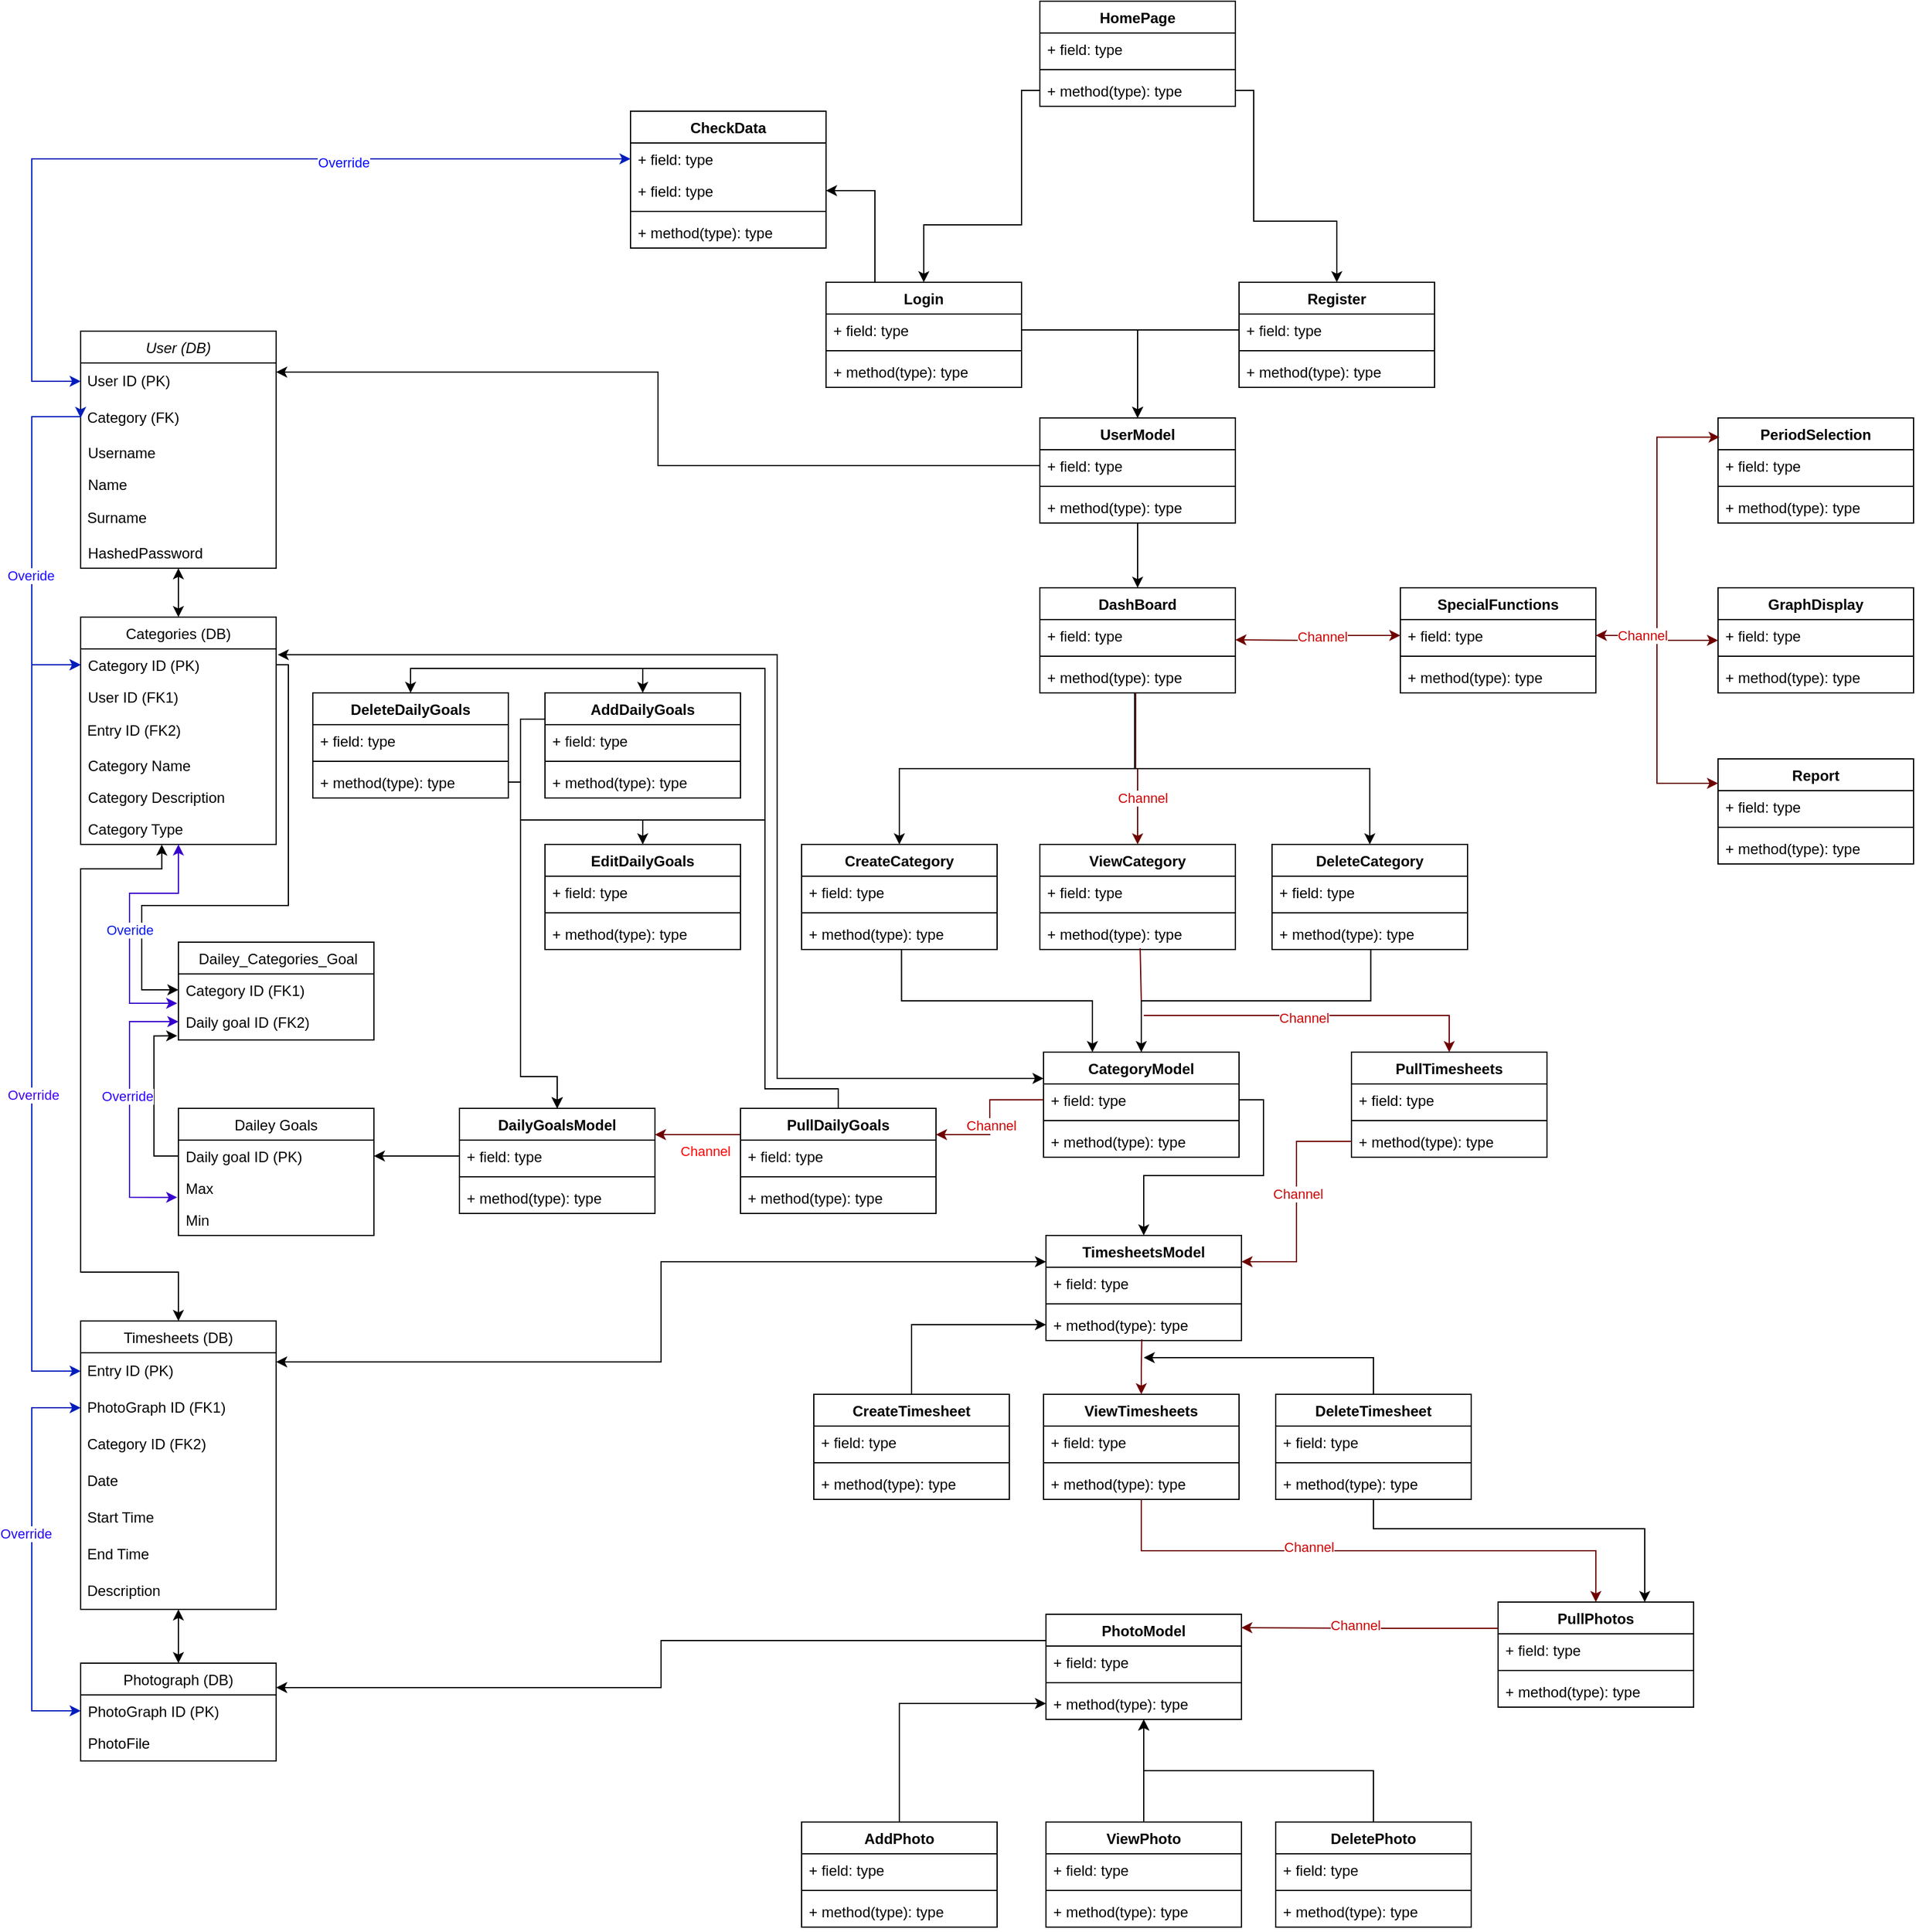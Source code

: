 <mxfile version="23.1.5" type="device">
  <diagram name="Page-1" id="fHrrXIPgKh4mXqfSMhqJ">
    <mxGraphModel dx="2600" dy="2135" grid="1" gridSize="10" guides="1" tooltips="1" connect="1" arrows="1" fold="1" page="1" pageScale="1" pageWidth="850" pageHeight="1100" math="0" shadow="0">
      <root>
        <mxCell id="0" />
        <mxCell id="1" parent="0" />
        <mxCell id="uBXp7WTBovtGX7tZiR98-137" style="edgeStyle=orthogonalEdgeStyle;rounded=0;orthogonalLoop=1;jettySize=auto;html=1;exitX=0.5;exitY=0;exitDx=0;exitDy=0;startArrow=classic;startFill=1;endArrow=none;endFill=0;" edge="1" parent="1" source="uBXp7WTBovtGX7tZiR98-1" target="uBXp7WTBovtGX7tZiR98-119">
          <mxGeometry relative="1" as="geometry" />
        </mxCell>
        <mxCell id="uBXp7WTBovtGX7tZiR98-1" value="DashBoard" style="swimlane;fontStyle=1;align=center;verticalAlign=top;childLayout=stackLayout;horizontal=1;startSize=26;horizontalStack=0;resizeParent=1;resizeParentMax=0;resizeLast=0;collapsible=1;marginBottom=0;whiteSpace=wrap;html=1;" vertex="1" parent="1">
          <mxGeometry x="345" y="160" width="160" height="86" as="geometry" />
        </mxCell>
        <mxCell id="uBXp7WTBovtGX7tZiR98-2" value="+ field: type" style="text;strokeColor=none;fillColor=none;align=left;verticalAlign=top;spacingLeft=4;spacingRight=4;overflow=hidden;rotatable=0;points=[[0,0.5],[1,0.5]];portConstraint=eastwest;whiteSpace=wrap;html=1;" vertex="1" parent="uBXp7WTBovtGX7tZiR98-1">
          <mxGeometry y="26" width="160" height="26" as="geometry" />
        </mxCell>
        <mxCell id="uBXp7WTBovtGX7tZiR98-3" value="" style="line;strokeWidth=1;fillColor=none;align=left;verticalAlign=middle;spacingTop=-1;spacingLeft=3;spacingRight=3;rotatable=0;labelPosition=right;points=[];portConstraint=eastwest;strokeColor=inherit;" vertex="1" parent="uBXp7WTBovtGX7tZiR98-1">
          <mxGeometry y="52" width="160" height="8" as="geometry" />
        </mxCell>
        <mxCell id="uBXp7WTBovtGX7tZiR98-4" value="+ method(type): type" style="text;strokeColor=none;fillColor=none;align=left;verticalAlign=top;spacingLeft=4;spacingRight=4;overflow=hidden;rotatable=0;points=[[0,0.5],[1,0.5]];portConstraint=eastwest;whiteSpace=wrap;html=1;" vertex="1" parent="uBXp7WTBovtGX7tZiR98-1">
          <mxGeometry y="60" width="160" height="26" as="geometry" />
        </mxCell>
        <mxCell id="uBXp7WTBovtGX7tZiR98-9" value="HomePage" style="swimlane;fontStyle=1;align=center;verticalAlign=top;childLayout=stackLayout;horizontal=1;startSize=26;horizontalStack=0;resizeParent=1;resizeParentMax=0;resizeLast=0;collapsible=1;marginBottom=0;whiteSpace=wrap;html=1;" vertex="1" parent="1">
          <mxGeometry x="345" y="-320" width="160" height="86" as="geometry" />
        </mxCell>
        <mxCell id="uBXp7WTBovtGX7tZiR98-10" value="+ field: type" style="text;strokeColor=none;fillColor=none;align=left;verticalAlign=top;spacingLeft=4;spacingRight=4;overflow=hidden;rotatable=0;points=[[0,0.5],[1,0.5]];portConstraint=eastwest;whiteSpace=wrap;html=1;" vertex="1" parent="uBXp7WTBovtGX7tZiR98-9">
          <mxGeometry y="26" width="160" height="26" as="geometry" />
        </mxCell>
        <mxCell id="uBXp7WTBovtGX7tZiR98-11" value="" style="line;strokeWidth=1;fillColor=none;align=left;verticalAlign=middle;spacingTop=-1;spacingLeft=3;spacingRight=3;rotatable=0;labelPosition=right;points=[];portConstraint=eastwest;strokeColor=inherit;" vertex="1" parent="uBXp7WTBovtGX7tZiR98-9">
          <mxGeometry y="52" width="160" height="8" as="geometry" />
        </mxCell>
        <mxCell id="uBXp7WTBovtGX7tZiR98-12" value="+ method(type): type" style="text;strokeColor=none;fillColor=none;align=left;verticalAlign=top;spacingLeft=4;spacingRight=4;overflow=hidden;rotatable=0;points=[[0,0.5],[1,0.5]];portConstraint=eastwest;whiteSpace=wrap;html=1;" vertex="1" parent="uBXp7WTBovtGX7tZiR98-9">
          <mxGeometry y="60" width="160" height="26" as="geometry" />
        </mxCell>
        <mxCell id="uBXp7WTBovtGX7tZiR98-132" style="edgeStyle=orthogonalEdgeStyle;rounded=0;orthogonalLoop=1;jettySize=auto;html=1;exitX=0.25;exitY=0;exitDx=0;exitDy=0;entryX=1;entryY=0.5;entryDx=0;entryDy=0;" edge="1" parent="1" source="uBXp7WTBovtGX7tZiR98-13" target="uBXp7WTBovtGX7tZiR98-128">
          <mxGeometry relative="1" as="geometry" />
        </mxCell>
        <mxCell id="uBXp7WTBovtGX7tZiR98-13" value="Login" style="swimlane;fontStyle=1;align=center;verticalAlign=top;childLayout=stackLayout;horizontal=1;startSize=26;horizontalStack=0;resizeParent=1;resizeParentMax=0;resizeLast=0;collapsible=1;marginBottom=0;whiteSpace=wrap;html=1;" vertex="1" parent="1">
          <mxGeometry x="170" y="-90" width="160" height="86" as="geometry" />
        </mxCell>
        <mxCell id="uBXp7WTBovtGX7tZiR98-14" value="+ field: type" style="text;strokeColor=none;fillColor=none;align=left;verticalAlign=top;spacingLeft=4;spacingRight=4;overflow=hidden;rotatable=0;points=[[0,0.5],[1,0.5]];portConstraint=eastwest;whiteSpace=wrap;html=1;" vertex="1" parent="uBXp7WTBovtGX7tZiR98-13">
          <mxGeometry y="26" width="160" height="26" as="geometry" />
        </mxCell>
        <mxCell id="uBXp7WTBovtGX7tZiR98-15" value="" style="line;strokeWidth=1;fillColor=none;align=left;verticalAlign=middle;spacingTop=-1;spacingLeft=3;spacingRight=3;rotatable=0;labelPosition=right;points=[];portConstraint=eastwest;strokeColor=inherit;" vertex="1" parent="uBXp7WTBovtGX7tZiR98-13">
          <mxGeometry y="52" width="160" height="8" as="geometry" />
        </mxCell>
        <mxCell id="uBXp7WTBovtGX7tZiR98-16" value="+ method(type): type" style="text;strokeColor=none;fillColor=none;align=left;verticalAlign=top;spacingLeft=4;spacingRight=4;overflow=hidden;rotatable=0;points=[[0,0.5],[1,0.5]];portConstraint=eastwest;whiteSpace=wrap;html=1;" vertex="1" parent="uBXp7WTBovtGX7tZiR98-13">
          <mxGeometry y="60" width="160" height="26" as="geometry" />
        </mxCell>
        <mxCell id="uBXp7WTBovtGX7tZiR98-17" value="Register" style="swimlane;fontStyle=1;align=center;verticalAlign=top;childLayout=stackLayout;horizontal=1;startSize=26;horizontalStack=0;resizeParent=1;resizeParentMax=0;resizeLast=0;collapsible=1;marginBottom=0;whiteSpace=wrap;html=1;" vertex="1" parent="1">
          <mxGeometry x="508" y="-90" width="160" height="86" as="geometry" />
        </mxCell>
        <mxCell id="uBXp7WTBovtGX7tZiR98-18" value="+ field: type" style="text;strokeColor=none;fillColor=none;align=left;verticalAlign=top;spacingLeft=4;spacingRight=4;overflow=hidden;rotatable=0;points=[[0,0.5],[1,0.5]];portConstraint=eastwest;whiteSpace=wrap;html=1;" vertex="1" parent="uBXp7WTBovtGX7tZiR98-17">
          <mxGeometry y="26" width="160" height="26" as="geometry" />
        </mxCell>
        <mxCell id="uBXp7WTBovtGX7tZiR98-19" value="" style="line;strokeWidth=1;fillColor=none;align=left;verticalAlign=middle;spacingTop=-1;spacingLeft=3;spacingRight=3;rotatable=0;labelPosition=right;points=[];portConstraint=eastwest;strokeColor=inherit;" vertex="1" parent="uBXp7WTBovtGX7tZiR98-17">
          <mxGeometry y="52" width="160" height="8" as="geometry" />
        </mxCell>
        <mxCell id="uBXp7WTBovtGX7tZiR98-20" value="+ method(type): type" style="text;strokeColor=none;fillColor=none;align=left;verticalAlign=top;spacingLeft=4;spacingRight=4;overflow=hidden;rotatable=0;points=[[0,0.5],[1,0.5]];portConstraint=eastwest;whiteSpace=wrap;html=1;" vertex="1" parent="uBXp7WTBovtGX7tZiR98-17">
          <mxGeometry y="60" width="160" height="26" as="geometry" />
        </mxCell>
        <mxCell id="uBXp7WTBovtGX7tZiR98-21" style="edgeStyle=orthogonalEdgeStyle;rounded=0;orthogonalLoop=1;jettySize=auto;html=1;exitX=0.5;exitY=0;exitDx=0;exitDy=0;endArrow=none;endFill=0;startArrow=classic;startFill=1;entryX=0;entryY=0.5;entryDx=0;entryDy=0;" edge="1" parent="1" source="uBXp7WTBovtGX7tZiR98-13" target="uBXp7WTBovtGX7tZiR98-12">
          <mxGeometry relative="1" as="geometry">
            <mxPoint x="390" y="-130" as="targetPoint" />
            <Array as="points">
              <mxPoint x="250" y="-137" />
              <mxPoint x="330" y="-137" />
              <mxPoint x="330" y="-247" />
            </Array>
          </mxGeometry>
        </mxCell>
        <mxCell id="uBXp7WTBovtGX7tZiR98-23" style="edgeStyle=orthogonalEdgeStyle;rounded=0;orthogonalLoop=1;jettySize=auto;html=1;exitX=0.5;exitY=0;exitDx=0;exitDy=0;startArrow=classic;startFill=1;endArrow=none;endFill=0;entryX=1;entryY=0.5;entryDx=0;entryDy=0;" edge="1" parent="1" source="uBXp7WTBovtGX7tZiR98-17" target="uBXp7WTBovtGX7tZiR98-12">
          <mxGeometry relative="1" as="geometry">
            <mxPoint x="460" y="-210" as="targetPoint" />
            <Array as="points">
              <mxPoint x="588" y="-140" />
              <mxPoint x="520" y="-140" />
              <mxPoint x="520" y="-247" />
            </Array>
          </mxGeometry>
        </mxCell>
        <mxCell id="uBXp7WTBovtGX7tZiR98-26" value="ViewCategory" style="swimlane;fontStyle=1;align=center;verticalAlign=top;childLayout=stackLayout;horizontal=1;startSize=26;horizontalStack=0;resizeParent=1;resizeParentMax=0;resizeLast=0;collapsible=1;marginBottom=0;whiteSpace=wrap;html=1;" vertex="1" parent="1">
          <mxGeometry x="345" y="370" width="160" height="86" as="geometry" />
        </mxCell>
        <mxCell id="uBXp7WTBovtGX7tZiR98-27" value="+ field: type" style="text;strokeColor=none;fillColor=none;align=left;verticalAlign=top;spacingLeft=4;spacingRight=4;overflow=hidden;rotatable=0;points=[[0,0.5],[1,0.5]];portConstraint=eastwest;whiteSpace=wrap;html=1;" vertex="1" parent="uBXp7WTBovtGX7tZiR98-26">
          <mxGeometry y="26" width="160" height="26" as="geometry" />
        </mxCell>
        <mxCell id="uBXp7WTBovtGX7tZiR98-28" value="" style="line;strokeWidth=1;fillColor=none;align=left;verticalAlign=middle;spacingTop=-1;spacingLeft=3;spacingRight=3;rotatable=0;labelPosition=right;points=[];portConstraint=eastwest;strokeColor=inherit;" vertex="1" parent="uBXp7WTBovtGX7tZiR98-26">
          <mxGeometry y="52" width="160" height="8" as="geometry" />
        </mxCell>
        <mxCell id="uBXp7WTBovtGX7tZiR98-29" value="+ method(type): type" style="text;strokeColor=none;fillColor=none;align=left;verticalAlign=top;spacingLeft=4;spacingRight=4;overflow=hidden;rotatable=0;points=[[0,0.5],[1,0.5]];portConstraint=eastwest;whiteSpace=wrap;html=1;" vertex="1" parent="uBXp7WTBovtGX7tZiR98-26">
          <mxGeometry y="60" width="160" height="26" as="geometry" />
        </mxCell>
        <mxCell id="uBXp7WTBovtGX7tZiR98-30" value="CreateCategory" style="swimlane;fontStyle=1;align=center;verticalAlign=top;childLayout=stackLayout;horizontal=1;startSize=26;horizontalStack=0;resizeParent=1;resizeParentMax=0;resizeLast=0;collapsible=1;marginBottom=0;whiteSpace=wrap;html=1;" vertex="1" parent="1">
          <mxGeometry x="150" y="370" width="160" height="86" as="geometry" />
        </mxCell>
        <mxCell id="uBXp7WTBovtGX7tZiR98-31" value="+ field: type" style="text;strokeColor=none;fillColor=none;align=left;verticalAlign=top;spacingLeft=4;spacingRight=4;overflow=hidden;rotatable=0;points=[[0,0.5],[1,0.5]];portConstraint=eastwest;whiteSpace=wrap;html=1;" vertex="1" parent="uBXp7WTBovtGX7tZiR98-30">
          <mxGeometry y="26" width="160" height="26" as="geometry" />
        </mxCell>
        <mxCell id="uBXp7WTBovtGX7tZiR98-32" value="" style="line;strokeWidth=1;fillColor=none;align=left;verticalAlign=middle;spacingTop=-1;spacingLeft=3;spacingRight=3;rotatable=0;labelPosition=right;points=[];portConstraint=eastwest;strokeColor=inherit;" vertex="1" parent="uBXp7WTBovtGX7tZiR98-30">
          <mxGeometry y="52" width="160" height="8" as="geometry" />
        </mxCell>
        <mxCell id="uBXp7WTBovtGX7tZiR98-33" value="+ method(type): type" style="text;strokeColor=none;fillColor=none;align=left;verticalAlign=top;spacingLeft=4;spacingRight=4;overflow=hidden;rotatable=0;points=[[0,0.5],[1,0.5]];portConstraint=eastwest;whiteSpace=wrap;html=1;" vertex="1" parent="uBXp7WTBovtGX7tZiR98-30">
          <mxGeometry y="60" width="160" height="26" as="geometry" />
        </mxCell>
        <mxCell id="uBXp7WTBovtGX7tZiR98-34" value="DeleteCategory" style="swimlane;fontStyle=1;align=center;verticalAlign=top;childLayout=stackLayout;horizontal=1;startSize=26;horizontalStack=0;resizeParent=1;resizeParentMax=0;resizeLast=0;collapsible=1;marginBottom=0;whiteSpace=wrap;html=1;" vertex="1" parent="1">
          <mxGeometry x="535" y="370" width="160" height="86" as="geometry" />
        </mxCell>
        <mxCell id="uBXp7WTBovtGX7tZiR98-35" value="+ field: type" style="text;strokeColor=none;fillColor=none;align=left;verticalAlign=top;spacingLeft=4;spacingRight=4;overflow=hidden;rotatable=0;points=[[0,0.5],[1,0.5]];portConstraint=eastwest;whiteSpace=wrap;html=1;" vertex="1" parent="uBXp7WTBovtGX7tZiR98-34">
          <mxGeometry y="26" width="160" height="26" as="geometry" />
        </mxCell>
        <mxCell id="uBXp7WTBovtGX7tZiR98-36" value="" style="line;strokeWidth=1;fillColor=none;align=left;verticalAlign=middle;spacingTop=-1;spacingLeft=3;spacingRight=3;rotatable=0;labelPosition=right;points=[];portConstraint=eastwest;strokeColor=inherit;" vertex="1" parent="uBXp7WTBovtGX7tZiR98-34">
          <mxGeometry y="52" width="160" height="8" as="geometry" />
        </mxCell>
        <mxCell id="uBXp7WTBovtGX7tZiR98-37" value="+ method(type): type" style="text;strokeColor=none;fillColor=none;align=left;verticalAlign=top;spacingLeft=4;spacingRight=4;overflow=hidden;rotatable=0;points=[[0,0.5],[1,0.5]];portConstraint=eastwest;whiteSpace=wrap;html=1;" vertex="1" parent="uBXp7WTBovtGX7tZiR98-34">
          <mxGeometry y="60" width="160" height="26" as="geometry" />
        </mxCell>
        <mxCell id="uBXp7WTBovtGX7tZiR98-38" value="User (DB)" style="swimlane;fontStyle=2;align=center;verticalAlign=top;childLayout=stackLayout;horizontal=1;startSize=26;horizontalStack=0;resizeParent=1;resizeLast=0;collapsible=1;marginBottom=0;rounded=0;shadow=0;strokeWidth=1;" vertex="1" parent="1">
          <mxGeometry x="-440" y="-50" width="160" height="194" as="geometry">
            <mxRectangle x="230" y="140" width="160" height="26" as="alternateBounds" />
          </mxGeometry>
        </mxCell>
        <mxCell id="uBXp7WTBovtGX7tZiR98-39" value="&amp;nbsp;User ID (PK)" style="text;html=1;align=left;verticalAlign=middle;whiteSpace=wrap;rounded=0;" vertex="1" parent="uBXp7WTBovtGX7tZiR98-38">
          <mxGeometry y="26" width="160" height="30" as="geometry" />
        </mxCell>
        <mxCell id="uBXp7WTBovtGX7tZiR98-209" value="&amp;nbsp;Category (FK)" style="text;html=1;align=left;verticalAlign=middle;whiteSpace=wrap;rounded=0;" vertex="1" parent="uBXp7WTBovtGX7tZiR98-38">
          <mxGeometry y="56" width="160" height="30" as="geometry" />
        </mxCell>
        <mxCell id="uBXp7WTBovtGX7tZiR98-40" value="Username" style="text;align=left;verticalAlign=top;spacingLeft=4;spacingRight=4;overflow=hidden;rotatable=0;points=[[0,0.5],[1,0.5]];portConstraint=eastwest;" vertex="1" parent="uBXp7WTBovtGX7tZiR98-38">
          <mxGeometry y="86" width="160" height="26" as="geometry" />
        </mxCell>
        <mxCell id="uBXp7WTBovtGX7tZiR98-41" value="Name" style="text;align=left;verticalAlign=top;spacingLeft=4;spacingRight=4;overflow=hidden;rotatable=0;points=[[0,0.5],[1,0.5]];portConstraint=eastwest;rounded=0;shadow=0;html=0;" vertex="1" parent="uBXp7WTBovtGX7tZiR98-38">
          <mxGeometry y="112" width="160" height="26" as="geometry" />
        </mxCell>
        <mxCell id="uBXp7WTBovtGX7tZiR98-42" value="&amp;nbsp;Surname" style="text;html=1;align=left;verticalAlign=middle;whiteSpace=wrap;rounded=0;" vertex="1" parent="uBXp7WTBovtGX7tZiR98-38">
          <mxGeometry y="138" width="160" height="30" as="geometry" />
        </mxCell>
        <mxCell id="uBXp7WTBovtGX7tZiR98-43" value="HashedPassword" style="text;align=left;verticalAlign=top;spacingLeft=4;spacingRight=4;overflow=hidden;rotatable=0;points=[[0,0.5],[1,0.5]];portConstraint=eastwest;rounded=0;shadow=0;html=0;" vertex="1" parent="uBXp7WTBovtGX7tZiR98-38">
          <mxGeometry y="168" width="160" height="26" as="geometry" />
        </mxCell>
        <mxCell id="uBXp7WTBovtGX7tZiR98-45" value="Timesheets (DB)" style="swimlane;fontStyle=0;align=center;verticalAlign=top;childLayout=stackLayout;horizontal=1;startSize=26;horizontalStack=0;resizeParent=1;resizeLast=0;collapsible=1;marginBottom=0;rounded=0;shadow=0;strokeWidth=1;" vertex="1" parent="1">
          <mxGeometry x="-440" y="760" width="160" height="236" as="geometry">
            <mxRectangle x="340" y="380" width="170" height="26" as="alternateBounds" />
          </mxGeometry>
        </mxCell>
        <mxCell id="uBXp7WTBovtGX7tZiR98-46" value="&amp;nbsp;Entry ID (PK)" style="text;html=1;align=left;verticalAlign=middle;whiteSpace=wrap;rounded=0;" vertex="1" parent="uBXp7WTBovtGX7tZiR98-45">
          <mxGeometry y="26" width="160" height="30" as="geometry" />
        </mxCell>
        <mxCell id="uBXp7WTBovtGX7tZiR98-47" value="&amp;nbsp;PhotoGraph ID (FK1)" style="text;html=1;align=left;verticalAlign=middle;whiteSpace=wrap;rounded=0;" vertex="1" parent="uBXp7WTBovtGX7tZiR98-45">
          <mxGeometry y="56" width="160" height="30" as="geometry" />
        </mxCell>
        <mxCell id="uBXp7WTBovtGX7tZiR98-176" value="&amp;nbsp;Category ID (FK2)" style="text;html=1;align=left;verticalAlign=middle;whiteSpace=wrap;rounded=0;" vertex="1" parent="uBXp7WTBovtGX7tZiR98-45">
          <mxGeometry y="86" width="160" height="30" as="geometry" />
        </mxCell>
        <mxCell id="uBXp7WTBovtGX7tZiR98-48" value="&amp;nbsp;Date" style="text;html=1;align=left;verticalAlign=middle;whiteSpace=wrap;rounded=0;" vertex="1" parent="uBXp7WTBovtGX7tZiR98-45">
          <mxGeometry y="116" width="160" height="30" as="geometry" />
        </mxCell>
        <mxCell id="uBXp7WTBovtGX7tZiR98-49" value="&amp;nbsp;Start Time" style="text;html=1;align=left;verticalAlign=middle;whiteSpace=wrap;rounded=0;" vertex="1" parent="uBXp7WTBovtGX7tZiR98-45">
          <mxGeometry y="146" width="160" height="30" as="geometry" />
        </mxCell>
        <mxCell id="uBXp7WTBovtGX7tZiR98-50" value="&amp;nbsp;End Time" style="text;html=1;align=left;verticalAlign=middle;whiteSpace=wrap;rounded=0;" vertex="1" parent="uBXp7WTBovtGX7tZiR98-45">
          <mxGeometry y="176" width="160" height="30" as="geometry" />
        </mxCell>
        <mxCell id="uBXp7WTBovtGX7tZiR98-51" value="&amp;nbsp;Description" style="text;html=1;align=left;verticalAlign=middle;whiteSpace=wrap;rounded=0;" vertex="1" parent="uBXp7WTBovtGX7tZiR98-45">
          <mxGeometry y="206" width="160" height="30" as="geometry" />
        </mxCell>
        <mxCell id="uBXp7WTBovtGX7tZiR98-173" style="edgeStyle=orthogonalEdgeStyle;rounded=0;orthogonalLoop=1;jettySize=auto;html=1;exitX=0.5;exitY=0;exitDx=0;exitDy=0;startArrow=classic;startFill=1;" edge="1" parent="1" source="uBXp7WTBovtGX7tZiR98-52" target="uBXp7WTBovtGX7tZiR98-38">
          <mxGeometry relative="1" as="geometry" />
        </mxCell>
        <mxCell id="uBXp7WTBovtGX7tZiR98-52" value="Categories (DB)" style="swimlane;fontStyle=0;align=center;verticalAlign=top;childLayout=stackLayout;horizontal=1;startSize=26;horizontalStack=0;resizeParent=1;resizeLast=0;collapsible=1;marginBottom=0;rounded=0;shadow=0;strokeWidth=1;" vertex="1" parent="1">
          <mxGeometry x="-440" y="184" width="160" height="186" as="geometry">
            <mxRectangle x="550" y="140" width="160" height="26" as="alternateBounds" />
          </mxGeometry>
        </mxCell>
        <mxCell id="uBXp7WTBovtGX7tZiR98-53" value="Category ID (PK)" style="text;align=left;verticalAlign=top;spacingLeft=4;spacingRight=4;overflow=hidden;rotatable=0;points=[[0,0.5],[1,0.5]];portConstraint=eastwest;" vertex="1" parent="uBXp7WTBovtGX7tZiR98-52">
          <mxGeometry y="26" width="160" height="26" as="geometry" />
        </mxCell>
        <mxCell id="uBXp7WTBovtGX7tZiR98-54" value="User ID (FK1)" style="text;align=left;verticalAlign=top;spacingLeft=4;spacingRight=4;overflow=hidden;rotatable=0;points=[[0,0.5],[1,0.5]];portConstraint=eastwest;rounded=0;shadow=0;html=0;" vertex="1" parent="uBXp7WTBovtGX7tZiR98-52">
          <mxGeometry y="52" width="160" height="26" as="geometry" />
        </mxCell>
        <mxCell id="uBXp7WTBovtGX7tZiR98-55" value="&amp;nbsp;Entry ID (FK2)" style="text;html=1;align=left;verticalAlign=middle;whiteSpace=wrap;rounded=0;" vertex="1" parent="uBXp7WTBovtGX7tZiR98-52">
          <mxGeometry y="78" width="160" height="30" as="geometry" />
        </mxCell>
        <mxCell id="uBXp7WTBovtGX7tZiR98-56" value="Category Name" style="text;align=left;verticalAlign=top;spacingLeft=4;spacingRight=4;overflow=hidden;rotatable=0;points=[[0,0.5],[1,0.5]];portConstraint=eastwest;rounded=0;shadow=0;html=0;" vertex="1" parent="uBXp7WTBovtGX7tZiR98-52">
          <mxGeometry y="108" width="160" height="26" as="geometry" />
        </mxCell>
        <mxCell id="uBXp7WTBovtGX7tZiR98-57" value="Category Description" style="text;align=left;verticalAlign=top;spacingLeft=4;spacingRight=4;overflow=hidden;rotatable=0;points=[[0,0.5],[1,0.5]];portConstraint=eastwest;rounded=0;shadow=0;html=0;" vertex="1" parent="uBXp7WTBovtGX7tZiR98-52">
          <mxGeometry y="134" width="160" height="26" as="geometry" />
        </mxCell>
        <mxCell id="uBXp7WTBovtGX7tZiR98-58" value="Category Type" style="text;align=left;verticalAlign=top;spacingLeft=4;spacingRight=4;overflow=hidden;rotatable=0;points=[[0,0.5],[1,0.5]];portConstraint=eastwest;rounded=0;shadow=0;html=0;" vertex="1" parent="uBXp7WTBovtGX7tZiR98-52">
          <mxGeometry y="160" width="160" height="26" as="geometry" />
        </mxCell>
        <mxCell id="uBXp7WTBovtGX7tZiR98-168" style="edgeStyle=orthogonalEdgeStyle;rounded=0;orthogonalLoop=1;jettySize=auto;html=1;exitX=0.5;exitY=0;exitDx=0;exitDy=0;entryX=0.5;entryY=1;entryDx=0;entryDy=0;startArrow=classic;startFill=1;" edge="1" parent="1" source="uBXp7WTBovtGX7tZiR98-64" target="uBXp7WTBovtGX7tZiR98-51">
          <mxGeometry relative="1" as="geometry" />
        </mxCell>
        <mxCell id="uBXp7WTBovtGX7tZiR98-64" value="Photograph (DB)" style="swimlane;fontStyle=0;align=center;verticalAlign=top;childLayout=stackLayout;horizontal=1;startSize=26;horizontalStack=0;resizeParent=1;resizeLast=0;collapsible=1;marginBottom=0;rounded=0;shadow=0;strokeWidth=1;" vertex="1" parent="1">
          <mxGeometry x="-440" y="1040" width="160" height="80" as="geometry">
            <mxRectangle x="130" y="380" width="160" height="26" as="alternateBounds" />
          </mxGeometry>
        </mxCell>
        <mxCell id="uBXp7WTBovtGX7tZiR98-65" value="PhotoGraph ID (PK)" style="text;align=left;verticalAlign=top;spacingLeft=4;spacingRight=4;overflow=hidden;rotatable=0;points=[[0,0.5],[1,0.5]];portConstraint=eastwest;" vertex="1" parent="uBXp7WTBovtGX7tZiR98-64">
          <mxGeometry y="26" width="160" height="26" as="geometry" />
        </mxCell>
        <mxCell id="uBXp7WTBovtGX7tZiR98-66" value="PhotoFile" style="text;align=left;verticalAlign=top;spacingLeft=4;spacingRight=4;overflow=hidden;rotatable=0;points=[[0,0.5],[1,0.5]];portConstraint=eastwest;rounded=0;shadow=0;html=0;" vertex="1" parent="uBXp7WTBovtGX7tZiR98-64">
          <mxGeometry y="52" width="160" height="26" as="geometry" />
        </mxCell>
        <mxCell id="uBXp7WTBovtGX7tZiR98-68" value="Dailey Goals" style="swimlane;fontStyle=0;align=center;verticalAlign=top;childLayout=stackLayout;horizontal=1;startSize=26;horizontalStack=0;resizeParent=1;resizeLast=0;collapsible=1;marginBottom=0;rounded=0;shadow=0;strokeWidth=1;" vertex="1" parent="1">
          <mxGeometry x="-360" y="586" width="160" height="104" as="geometry">
            <mxRectangle x="130" y="380" width="160" height="26" as="alternateBounds" />
          </mxGeometry>
        </mxCell>
        <mxCell id="uBXp7WTBovtGX7tZiR98-69" value="Daily goal ID (PK)" style="text;align=left;verticalAlign=top;spacingLeft=4;spacingRight=4;overflow=hidden;rotatable=0;points=[[0,0.5],[1,0.5]];portConstraint=eastwest;" vertex="1" parent="uBXp7WTBovtGX7tZiR98-68">
          <mxGeometry y="26" width="160" height="26" as="geometry" />
        </mxCell>
        <mxCell id="uBXp7WTBovtGX7tZiR98-70" value="Max" style="text;align=left;verticalAlign=top;spacingLeft=4;spacingRight=4;overflow=hidden;rotatable=0;points=[[0,0.5],[1,0.5]];portConstraint=eastwest;rounded=0;shadow=0;html=0;" vertex="1" parent="uBXp7WTBovtGX7tZiR98-68">
          <mxGeometry y="52" width="160" height="26" as="geometry" />
        </mxCell>
        <mxCell id="uBXp7WTBovtGX7tZiR98-71" value="Min" style="text;align=left;verticalAlign=top;spacingLeft=4;spacingRight=4;overflow=hidden;rotatable=0;points=[[0,0.5],[1,0.5]];portConstraint=eastwest;" vertex="1" parent="uBXp7WTBovtGX7tZiR98-68">
          <mxGeometry y="78" width="160" height="26" as="geometry" />
        </mxCell>
        <mxCell id="uBXp7WTBovtGX7tZiR98-72" value=" Dailey_Categories_Goal" style="swimlane;fontStyle=0;align=center;verticalAlign=top;childLayout=stackLayout;horizontal=1;startSize=26;horizontalStack=0;resizeParent=1;resizeLast=0;collapsible=1;marginBottom=0;rounded=0;shadow=0;strokeWidth=1;" vertex="1" parent="1">
          <mxGeometry x="-360" y="450" width="160" height="80" as="geometry">
            <mxRectangle x="130" y="380" width="160" height="26" as="alternateBounds" />
          </mxGeometry>
        </mxCell>
        <mxCell id="uBXp7WTBovtGX7tZiR98-73" value="Category ID (FK1)" style="text;align=left;verticalAlign=top;spacingLeft=4;spacingRight=4;overflow=hidden;rotatable=0;points=[[0,0.5],[1,0.5]];portConstraint=eastwest;" vertex="1" parent="uBXp7WTBovtGX7tZiR98-72">
          <mxGeometry y="26" width="160" height="26" as="geometry" />
        </mxCell>
        <mxCell id="uBXp7WTBovtGX7tZiR98-74" value="Daily goal ID (FK2)" style="text;align=left;verticalAlign=top;spacingLeft=4;spacingRight=4;overflow=hidden;rotatable=0;points=[[0,0.5],[1,0.5]];portConstraint=eastwest;rounded=0;shadow=0;html=0;" vertex="1" parent="uBXp7WTBovtGX7tZiR98-72">
          <mxGeometry y="52" width="160" height="26" as="geometry" />
        </mxCell>
        <mxCell id="uBXp7WTBovtGX7tZiR98-78" value="ViewTimesheets" style="swimlane;fontStyle=1;align=center;verticalAlign=top;childLayout=stackLayout;horizontal=1;startSize=26;horizontalStack=0;resizeParent=1;resizeParentMax=0;resizeLast=0;collapsible=1;marginBottom=0;whiteSpace=wrap;html=1;" vertex="1" parent="1">
          <mxGeometry x="348" y="820" width="160" height="86" as="geometry" />
        </mxCell>
        <mxCell id="uBXp7WTBovtGX7tZiR98-79" value="+ field: type" style="text;strokeColor=none;fillColor=none;align=left;verticalAlign=top;spacingLeft=4;spacingRight=4;overflow=hidden;rotatable=0;points=[[0,0.5],[1,0.5]];portConstraint=eastwest;whiteSpace=wrap;html=1;" vertex="1" parent="uBXp7WTBovtGX7tZiR98-78">
          <mxGeometry y="26" width="160" height="26" as="geometry" />
        </mxCell>
        <mxCell id="uBXp7WTBovtGX7tZiR98-80" value="" style="line;strokeWidth=1;fillColor=none;align=left;verticalAlign=middle;spacingTop=-1;spacingLeft=3;spacingRight=3;rotatable=0;labelPosition=right;points=[];portConstraint=eastwest;strokeColor=inherit;" vertex="1" parent="uBXp7WTBovtGX7tZiR98-78">
          <mxGeometry y="52" width="160" height="8" as="geometry" />
        </mxCell>
        <mxCell id="uBXp7WTBovtGX7tZiR98-81" value="+ method(type): type" style="text;strokeColor=none;fillColor=none;align=left;verticalAlign=top;spacingLeft=4;spacingRight=4;overflow=hidden;rotatable=0;points=[[0,0.5],[1,0.5]];portConstraint=eastwest;whiteSpace=wrap;html=1;" vertex="1" parent="uBXp7WTBovtGX7tZiR98-78">
          <mxGeometry y="60" width="160" height="26" as="geometry" />
        </mxCell>
        <mxCell id="uBXp7WTBovtGX7tZiR98-115" style="edgeStyle=orthogonalEdgeStyle;rounded=0;orthogonalLoop=1;jettySize=auto;html=1;exitX=0.5;exitY=0;exitDx=0;exitDy=0;entryX=0;entryY=0.5;entryDx=0;entryDy=0;startArrow=none;startFill=0;" edge="1" parent="1" source="uBXp7WTBovtGX7tZiR98-82" target="uBXp7WTBovtGX7tZiR98-112">
          <mxGeometry relative="1" as="geometry" />
        </mxCell>
        <mxCell id="uBXp7WTBovtGX7tZiR98-82" value="CreateTimesheet" style="swimlane;fontStyle=1;align=center;verticalAlign=top;childLayout=stackLayout;horizontal=1;startSize=26;horizontalStack=0;resizeParent=1;resizeParentMax=0;resizeLast=0;collapsible=1;marginBottom=0;whiteSpace=wrap;html=1;" vertex="1" parent="1">
          <mxGeometry x="160" y="820" width="160" height="86" as="geometry" />
        </mxCell>
        <mxCell id="uBXp7WTBovtGX7tZiR98-83" value="+ field: type" style="text;strokeColor=none;fillColor=none;align=left;verticalAlign=top;spacingLeft=4;spacingRight=4;overflow=hidden;rotatable=0;points=[[0,0.5],[1,0.5]];portConstraint=eastwest;whiteSpace=wrap;html=1;" vertex="1" parent="uBXp7WTBovtGX7tZiR98-82">
          <mxGeometry y="26" width="160" height="26" as="geometry" />
        </mxCell>
        <mxCell id="uBXp7WTBovtGX7tZiR98-84" value="" style="line;strokeWidth=1;fillColor=none;align=left;verticalAlign=middle;spacingTop=-1;spacingLeft=3;spacingRight=3;rotatable=0;labelPosition=right;points=[];portConstraint=eastwest;strokeColor=inherit;" vertex="1" parent="uBXp7WTBovtGX7tZiR98-82">
          <mxGeometry y="52" width="160" height="8" as="geometry" />
        </mxCell>
        <mxCell id="uBXp7WTBovtGX7tZiR98-85" value="+ method(type): type" style="text;strokeColor=none;fillColor=none;align=left;verticalAlign=top;spacingLeft=4;spacingRight=4;overflow=hidden;rotatable=0;points=[[0,0.5],[1,0.5]];portConstraint=eastwest;whiteSpace=wrap;html=1;" vertex="1" parent="uBXp7WTBovtGX7tZiR98-82">
          <mxGeometry y="60" width="160" height="26" as="geometry" />
        </mxCell>
        <mxCell id="uBXp7WTBovtGX7tZiR98-117" style="edgeStyle=orthogonalEdgeStyle;rounded=0;orthogonalLoop=1;jettySize=auto;html=1;exitX=0.5;exitY=0;exitDx=0;exitDy=0;" edge="1" parent="1" source="uBXp7WTBovtGX7tZiR98-86">
          <mxGeometry relative="1" as="geometry">
            <mxPoint x="430" y="790" as="targetPoint" />
            <Array as="points">
              <mxPoint x="618" y="790" />
            </Array>
          </mxGeometry>
        </mxCell>
        <mxCell id="uBXp7WTBovtGX7tZiR98-86" value="DeleteTimesheet" style="swimlane;fontStyle=1;align=center;verticalAlign=top;childLayout=stackLayout;horizontal=1;startSize=26;horizontalStack=0;resizeParent=1;resizeParentMax=0;resizeLast=0;collapsible=1;marginBottom=0;whiteSpace=wrap;html=1;" vertex="1" parent="1">
          <mxGeometry x="538" y="820" width="160" height="86" as="geometry" />
        </mxCell>
        <mxCell id="uBXp7WTBovtGX7tZiR98-87" value="+ field: type" style="text;strokeColor=none;fillColor=none;align=left;verticalAlign=top;spacingLeft=4;spacingRight=4;overflow=hidden;rotatable=0;points=[[0,0.5],[1,0.5]];portConstraint=eastwest;whiteSpace=wrap;html=1;" vertex="1" parent="uBXp7WTBovtGX7tZiR98-86">
          <mxGeometry y="26" width="160" height="26" as="geometry" />
        </mxCell>
        <mxCell id="uBXp7WTBovtGX7tZiR98-88" value="" style="line;strokeWidth=1;fillColor=none;align=left;verticalAlign=middle;spacingTop=-1;spacingLeft=3;spacingRight=3;rotatable=0;labelPosition=right;points=[];portConstraint=eastwest;strokeColor=inherit;" vertex="1" parent="uBXp7WTBovtGX7tZiR98-86">
          <mxGeometry y="52" width="160" height="8" as="geometry" />
        </mxCell>
        <mxCell id="uBXp7WTBovtGX7tZiR98-89" value="+ method(type): type" style="text;strokeColor=none;fillColor=none;align=left;verticalAlign=top;spacingLeft=4;spacingRight=4;overflow=hidden;rotatable=0;points=[[0,0.5],[1,0.5]];portConstraint=eastwest;whiteSpace=wrap;html=1;" vertex="1" parent="uBXp7WTBovtGX7tZiR98-86">
          <mxGeometry y="60" width="160" height="26" as="geometry" />
        </mxCell>
        <mxCell id="uBXp7WTBovtGX7tZiR98-90" value="CategoryModel" style="swimlane;fontStyle=1;align=center;verticalAlign=top;childLayout=stackLayout;horizontal=1;startSize=26;horizontalStack=0;resizeParent=1;resizeParentMax=0;resizeLast=0;collapsible=1;marginBottom=0;whiteSpace=wrap;html=1;" vertex="1" parent="1">
          <mxGeometry x="348" y="540" width="160" height="86" as="geometry" />
        </mxCell>
        <mxCell id="uBXp7WTBovtGX7tZiR98-91" value="+ field: type" style="text;strokeColor=none;fillColor=none;align=left;verticalAlign=top;spacingLeft=4;spacingRight=4;overflow=hidden;rotatable=0;points=[[0,0.5],[1,0.5]];portConstraint=eastwest;whiteSpace=wrap;html=1;" vertex="1" parent="uBXp7WTBovtGX7tZiR98-90">
          <mxGeometry y="26" width="160" height="26" as="geometry" />
        </mxCell>
        <mxCell id="uBXp7WTBovtGX7tZiR98-92" value="" style="line;strokeWidth=1;fillColor=none;align=left;verticalAlign=middle;spacingTop=-1;spacingLeft=3;spacingRight=3;rotatable=0;labelPosition=right;points=[];portConstraint=eastwest;strokeColor=inherit;" vertex="1" parent="uBXp7WTBovtGX7tZiR98-90">
          <mxGeometry y="52" width="160" height="8" as="geometry" />
        </mxCell>
        <mxCell id="uBXp7WTBovtGX7tZiR98-93" value="+ method(type): type" style="text;strokeColor=none;fillColor=none;align=left;verticalAlign=top;spacingLeft=4;spacingRight=4;overflow=hidden;rotatable=0;points=[[0,0.5],[1,0.5]];portConstraint=eastwest;whiteSpace=wrap;html=1;" vertex="1" parent="uBXp7WTBovtGX7tZiR98-90">
          <mxGeometry y="60" width="160" height="26" as="geometry" />
        </mxCell>
        <mxCell id="uBXp7WTBovtGX7tZiR98-94" style="edgeStyle=orthogonalEdgeStyle;rounded=0;orthogonalLoop=1;jettySize=auto;html=1;exitX=0;exitY=0.25;exitDx=0;exitDy=0;entryX=1.008;entryY=0.185;entryDx=0;entryDy=0;entryPerimeter=0;startArrow=classic;startFill=1;" edge="1" parent="1" source="uBXp7WTBovtGX7tZiR98-90" target="uBXp7WTBovtGX7tZiR98-53">
          <mxGeometry relative="1" as="geometry">
            <Array as="points">
              <mxPoint x="130" y="561" />
              <mxPoint x="130" y="215" />
            </Array>
          </mxGeometry>
        </mxCell>
        <mxCell id="uBXp7WTBovtGX7tZiR98-95" style="edgeStyle=orthogonalEdgeStyle;rounded=0;orthogonalLoop=1;jettySize=auto;html=1;exitX=0.5;exitY=0;exitDx=0;exitDy=0;entryX=0.489;entryY=1.005;entryDx=0;entryDy=0;entryPerimeter=0;startArrow=classic;startFill=1;endArrow=none;endFill=0;" edge="1" parent="1" source="uBXp7WTBovtGX7tZiR98-30" target="uBXp7WTBovtGX7tZiR98-4">
          <mxGeometry relative="1" as="geometry" />
        </mxCell>
        <mxCell id="uBXp7WTBovtGX7tZiR98-97" style="edgeStyle=orthogonalEdgeStyle;rounded=0;orthogonalLoop=1;jettySize=auto;html=1;exitX=0.5;exitY=0;exitDx=0;exitDy=0;entryX=0.489;entryY=0.989;entryDx=0;entryDy=0;entryPerimeter=0;startArrow=classic;startFill=1;endArrow=none;endFill=0;fillColor=#a20025;strokeColor=#6F0000;" edge="1" parent="1" source="uBXp7WTBovtGX7tZiR98-26" target="uBXp7WTBovtGX7tZiR98-4">
          <mxGeometry relative="1" as="geometry" />
        </mxCell>
        <mxCell id="uBXp7WTBovtGX7tZiR98-248" value="&lt;font color=&quot;#cc0000&quot;&gt;Channel&lt;/font&gt;" style="edgeLabel;html=1;align=center;verticalAlign=middle;resizable=0;points=[];" vertex="1" connectable="0" parent="uBXp7WTBovtGX7tZiR98-97">
          <mxGeometry x="-0.399" y="-4" relative="1" as="geometry">
            <mxPoint as="offset" />
          </mxGeometry>
        </mxCell>
        <mxCell id="uBXp7WTBovtGX7tZiR98-98" style="edgeStyle=orthogonalEdgeStyle;rounded=0;orthogonalLoop=1;jettySize=auto;html=1;exitX=0.5;exitY=0;exitDx=0;exitDy=0;entryX=0.485;entryY=1.014;entryDx=0;entryDy=0;entryPerimeter=0;startArrow=classic;startFill=1;endArrow=none;endFill=0;" edge="1" parent="1" source="uBXp7WTBovtGX7tZiR98-34" target="uBXp7WTBovtGX7tZiR98-4">
          <mxGeometry relative="1" as="geometry" />
        </mxCell>
        <mxCell id="uBXp7WTBovtGX7tZiR98-100" style="edgeStyle=orthogonalEdgeStyle;rounded=0;orthogonalLoop=1;jettySize=auto;html=1;exitX=0.5;exitY=0;exitDx=0;exitDy=0;entryX=0.513;entryY=0.962;entryDx=0;entryDy=0;entryPerimeter=0;endArrow=none;endFill=0;fillColor=#a20025;strokeColor=#6F0000;" edge="1" parent="1" source="uBXp7WTBovtGX7tZiR98-90" target="uBXp7WTBovtGX7tZiR98-29">
          <mxGeometry relative="1" as="geometry" />
        </mxCell>
        <mxCell id="uBXp7WTBovtGX7tZiR98-101" style="edgeStyle=orthogonalEdgeStyle;rounded=0;orthogonalLoop=1;jettySize=auto;html=1;exitX=0.5;exitY=0;exitDx=0;exitDy=0;entryX=0.505;entryY=0.986;entryDx=0;entryDy=0;entryPerimeter=0;endArrow=none;endFill=0;startArrow=classic;startFill=1;" edge="1" parent="1" source="uBXp7WTBovtGX7tZiR98-90" target="uBXp7WTBovtGX7tZiR98-37">
          <mxGeometry relative="1" as="geometry" />
        </mxCell>
        <mxCell id="uBXp7WTBovtGX7tZiR98-108" style="edgeStyle=orthogonalEdgeStyle;rounded=0;orthogonalLoop=1;jettySize=auto;html=1;exitX=0.5;exitY=0;exitDx=0;exitDy=0;startArrow=classic;startFill=1;endArrow=none;endFill=0;fillColor=#a20025;strokeColor=#6F0000;" edge="1" parent="1" source="uBXp7WTBovtGX7tZiR98-103">
          <mxGeometry relative="1" as="geometry">
            <mxPoint x="430" y="510" as="targetPoint" />
            <Array as="points">
              <mxPoint x="680" y="510" />
            </Array>
          </mxGeometry>
        </mxCell>
        <mxCell id="uBXp7WTBovtGX7tZiR98-246" value="&lt;font color=&quot;#cc0000&quot;&gt;Channel&lt;/font&gt;" style="edgeLabel;html=1;align=center;verticalAlign=middle;resizable=0;points=[];" vertex="1" connectable="0" parent="uBXp7WTBovtGX7tZiR98-108">
          <mxGeometry x="0.063" y="2" relative="1" as="geometry">
            <mxPoint as="offset" />
          </mxGeometry>
        </mxCell>
        <mxCell id="uBXp7WTBovtGX7tZiR98-103" value="PullTimesheets" style="swimlane;fontStyle=1;align=center;verticalAlign=top;childLayout=stackLayout;horizontal=1;startSize=26;horizontalStack=0;resizeParent=1;resizeParentMax=0;resizeLast=0;collapsible=1;marginBottom=0;whiteSpace=wrap;html=1;" vertex="1" parent="1">
          <mxGeometry x="600" y="540" width="160" height="86" as="geometry" />
        </mxCell>
        <mxCell id="uBXp7WTBovtGX7tZiR98-104" value="+ field: type" style="text;strokeColor=none;fillColor=none;align=left;verticalAlign=top;spacingLeft=4;spacingRight=4;overflow=hidden;rotatable=0;points=[[0,0.5],[1,0.5]];portConstraint=eastwest;whiteSpace=wrap;html=1;" vertex="1" parent="uBXp7WTBovtGX7tZiR98-103">
          <mxGeometry y="26" width="160" height="26" as="geometry" />
        </mxCell>
        <mxCell id="uBXp7WTBovtGX7tZiR98-105" value="" style="line;strokeWidth=1;fillColor=none;align=left;verticalAlign=middle;spacingTop=-1;spacingLeft=3;spacingRight=3;rotatable=0;labelPosition=right;points=[];portConstraint=eastwest;strokeColor=inherit;" vertex="1" parent="uBXp7WTBovtGX7tZiR98-103">
          <mxGeometry y="52" width="160" height="8" as="geometry" />
        </mxCell>
        <mxCell id="uBXp7WTBovtGX7tZiR98-106" value="+ method(type): type" style="text;strokeColor=none;fillColor=none;align=left;verticalAlign=top;spacingLeft=4;spacingRight=4;overflow=hidden;rotatable=0;points=[[0,0.5],[1,0.5]];portConstraint=eastwest;whiteSpace=wrap;html=1;" vertex="1" parent="uBXp7WTBovtGX7tZiR98-103">
          <mxGeometry y="60" width="160" height="26" as="geometry" />
        </mxCell>
        <mxCell id="uBXp7WTBovtGX7tZiR98-107" style="edgeStyle=orthogonalEdgeStyle;rounded=0;orthogonalLoop=1;jettySize=auto;html=1;exitX=0.25;exitY=0;exitDx=0;exitDy=0;entryX=0.511;entryY=0.986;entryDx=0;entryDy=0;entryPerimeter=0;startArrow=classic;startFill=1;endArrow=none;endFill=0;" edge="1" parent="1" source="uBXp7WTBovtGX7tZiR98-90" target="uBXp7WTBovtGX7tZiR98-33">
          <mxGeometry relative="1" as="geometry" />
        </mxCell>
        <mxCell id="uBXp7WTBovtGX7tZiR98-113" style="edgeStyle=orthogonalEdgeStyle;rounded=0;orthogonalLoop=1;jettySize=auto;html=1;exitX=1;exitY=0.25;exitDx=0;exitDy=0;entryX=0;entryY=0.5;entryDx=0;entryDy=0;startArrow=classic;startFill=1;endArrow=none;endFill=0;fillColor=#a20025;strokeColor=#6F0000;" edge="1" parent="1" source="uBXp7WTBovtGX7tZiR98-109" target="uBXp7WTBovtGX7tZiR98-106">
          <mxGeometry relative="1" as="geometry" />
        </mxCell>
        <mxCell id="uBXp7WTBovtGX7tZiR98-243" value="&lt;font color=&quot;#cc0000&quot;&gt;Channel&lt;/font&gt;" style="edgeLabel;html=1;align=center;verticalAlign=middle;resizable=0;points=[];" vertex="1" connectable="0" parent="uBXp7WTBovtGX7tZiR98-113">
          <mxGeometry x="0.072" y="-1" relative="1" as="geometry">
            <mxPoint as="offset" />
          </mxGeometry>
        </mxCell>
        <mxCell id="uBXp7WTBovtGX7tZiR98-118" style="edgeStyle=orthogonalEdgeStyle;rounded=0;orthogonalLoop=1;jettySize=auto;html=1;exitX=0;exitY=0.25;exitDx=0;exitDy=0;entryX=1;entryY=0.25;entryDx=0;entryDy=0;startArrow=classic;startFill=1;" edge="1" parent="1" source="uBXp7WTBovtGX7tZiR98-109" target="uBXp7WTBovtGX7tZiR98-46">
          <mxGeometry relative="1" as="geometry" />
        </mxCell>
        <mxCell id="uBXp7WTBovtGX7tZiR98-109" value="TimesheetsModel" style="swimlane;fontStyle=1;align=center;verticalAlign=top;childLayout=stackLayout;horizontal=1;startSize=26;horizontalStack=0;resizeParent=1;resizeParentMax=0;resizeLast=0;collapsible=1;marginBottom=0;whiteSpace=wrap;html=1;" vertex="1" parent="1">
          <mxGeometry x="350" y="690" width="160" height="86" as="geometry" />
        </mxCell>
        <mxCell id="uBXp7WTBovtGX7tZiR98-110" value="+ field: type" style="text;strokeColor=none;fillColor=none;align=left;verticalAlign=top;spacingLeft=4;spacingRight=4;overflow=hidden;rotatable=0;points=[[0,0.5],[1,0.5]];portConstraint=eastwest;whiteSpace=wrap;html=1;" vertex="1" parent="uBXp7WTBovtGX7tZiR98-109">
          <mxGeometry y="26" width="160" height="26" as="geometry" />
        </mxCell>
        <mxCell id="uBXp7WTBovtGX7tZiR98-111" value="" style="line;strokeWidth=1;fillColor=none;align=left;verticalAlign=middle;spacingTop=-1;spacingLeft=3;spacingRight=3;rotatable=0;labelPosition=right;points=[];portConstraint=eastwest;strokeColor=inherit;" vertex="1" parent="uBXp7WTBovtGX7tZiR98-109">
          <mxGeometry y="52" width="160" height="8" as="geometry" />
        </mxCell>
        <mxCell id="uBXp7WTBovtGX7tZiR98-112" value="+ method(type): type" style="text;strokeColor=none;fillColor=none;align=left;verticalAlign=top;spacingLeft=4;spacingRight=4;overflow=hidden;rotatable=0;points=[[0,0.5],[1,0.5]];portConstraint=eastwest;whiteSpace=wrap;html=1;" vertex="1" parent="uBXp7WTBovtGX7tZiR98-109">
          <mxGeometry y="60" width="160" height="26" as="geometry" />
        </mxCell>
        <mxCell id="uBXp7WTBovtGX7tZiR98-114" style="edgeStyle=orthogonalEdgeStyle;rounded=0;orthogonalLoop=1;jettySize=auto;html=1;exitX=1;exitY=0.5;exitDx=0;exitDy=0;entryX=0.5;entryY=0;entryDx=0;entryDy=0;" edge="1" parent="1" source="uBXp7WTBovtGX7tZiR98-91" target="uBXp7WTBovtGX7tZiR98-109">
          <mxGeometry relative="1" as="geometry" />
        </mxCell>
        <mxCell id="uBXp7WTBovtGX7tZiR98-116" style="edgeStyle=orthogonalEdgeStyle;rounded=0;orthogonalLoop=1;jettySize=auto;html=1;exitX=0.5;exitY=0;exitDx=0;exitDy=0;entryX=0.49;entryY=0.962;entryDx=0;entryDy=0;entryPerimeter=0;startArrow=classic;startFill=1;endArrow=none;endFill=0;fillColor=#a20025;strokeColor=#6F0000;" edge="1" parent="1" source="uBXp7WTBovtGX7tZiR98-78" target="uBXp7WTBovtGX7tZiR98-112">
          <mxGeometry relative="1" as="geometry" />
        </mxCell>
        <mxCell id="uBXp7WTBovtGX7tZiR98-119" value="UserModel" style="swimlane;fontStyle=1;align=center;verticalAlign=top;childLayout=stackLayout;horizontal=1;startSize=26;horizontalStack=0;resizeParent=1;resizeParentMax=0;resizeLast=0;collapsible=1;marginBottom=0;whiteSpace=wrap;html=1;" vertex="1" parent="1">
          <mxGeometry x="345" y="21" width="160" height="86" as="geometry" />
        </mxCell>
        <mxCell id="uBXp7WTBovtGX7tZiR98-120" value="+ field: type" style="text;strokeColor=none;fillColor=none;align=left;verticalAlign=top;spacingLeft=4;spacingRight=4;overflow=hidden;rotatable=0;points=[[0,0.5],[1,0.5]];portConstraint=eastwest;whiteSpace=wrap;html=1;" vertex="1" parent="uBXp7WTBovtGX7tZiR98-119">
          <mxGeometry y="26" width="160" height="26" as="geometry" />
        </mxCell>
        <mxCell id="uBXp7WTBovtGX7tZiR98-121" value="" style="line;strokeWidth=1;fillColor=none;align=left;verticalAlign=middle;spacingTop=-1;spacingLeft=3;spacingRight=3;rotatable=0;labelPosition=right;points=[];portConstraint=eastwest;strokeColor=inherit;" vertex="1" parent="uBXp7WTBovtGX7tZiR98-119">
          <mxGeometry y="52" width="160" height="8" as="geometry" />
        </mxCell>
        <mxCell id="uBXp7WTBovtGX7tZiR98-122" value="+ method(type): type" style="text;strokeColor=none;fillColor=none;align=left;verticalAlign=top;spacingLeft=4;spacingRight=4;overflow=hidden;rotatable=0;points=[[0,0.5],[1,0.5]];portConstraint=eastwest;whiteSpace=wrap;html=1;" vertex="1" parent="uBXp7WTBovtGX7tZiR98-119">
          <mxGeometry y="60" width="160" height="26" as="geometry" />
        </mxCell>
        <mxCell id="uBXp7WTBovtGX7tZiR98-123" style="edgeStyle=orthogonalEdgeStyle;rounded=0;orthogonalLoop=1;jettySize=auto;html=1;exitX=1;exitY=0.5;exitDx=0;exitDy=0;entryX=0.5;entryY=0;entryDx=0;entryDy=0;" edge="1" parent="1" source="uBXp7WTBovtGX7tZiR98-14" target="uBXp7WTBovtGX7tZiR98-119">
          <mxGeometry relative="1" as="geometry" />
        </mxCell>
        <mxCell id="uBXp7WTBovtGX7tZiR98-126" style="edgeStyle=orthogonalEdgeStyle;rounded=0;orthogonalLoop=1;jettySize=auto;html=1;exitX=0;exitY=0.5;exitDx=0;exitDy=0;" edge="1" parent="1" source="uBXp7WTBovtGX7tZiR98-18" target="uBXp7WTBovtGX7tZiR98-119">
          <mxGeometry relative="1" as="geometry" />
        </mxCell>
        <mxCell id="uBXp7WTBovtGX7tZiR98-127" value="CheckData" style="swimlane;fontStyle=1;align=center;verticalAlign=top;childLayout=stackLayout;horizontal=1;startSize=26;horizontalStack=0;resizeParent=1;resizeParentMax=0;resizeLast=0;collapsible=1;marginBottom=0;whiteSpace=wrap;html=1;" vertex="1" parent="1">
          <mxGeometry x="10" y="-230" width="160" height="112" as="geometry" />
        </mxCell>
        <mxCell id="uBXp7WTBovtGX7tZiR98-135" value="+ field: type" style="text;strokeColor=none;fillColor=none;align=left;verticalAlign=top;spacingLeft=4;spacingRight=4;overflow=hidden;rotatable=0;points=[[0,0.5],[1,0.5]];portConstraint=eastwest;whiteSpace=wrap;html=1;" vertex="1" parent="uBXp7WTBovtGX7tZiR98-127">
          <mxGeometry y="26" width="160" height="26" as="geometry" />
        </mxCell>
        <mxCell id="uBXp7WTBovtGX7tZiR98-128" value="+ field: type" style="text;strokeColor=none;fillColor=none;align=left;verticalAlign=top;spacingLeft=4;spacingRight=4;overflow=hidden;rotatable=0;points=[[0,0.5],[1,0.5]];portConstraint=eastwest;whiteSpace=wrap;html=1;" vertex="1" parent="uBXp7WTBovtGX7tZiR98-127">
          <mxGeometry y="52" width="160" height="26" as="geometry" />
        </mxCell>
        <mxCell id="uBXp7WTBovtGX7tZiR98-129" value="" style="line;strokeWidth=1;fillColor=none;align=left;verticalAlign=middle;spacingTop=-1;spacingLeft=3;spacingRight=3;rotatable=0;labelPosition=right;points=[];portConstraint=eastwest;strokeColor=inherit;" vertex="1" parent="uBXp7WTBovtGX7tZiR98-127">
          <mxGeometry y="78" width="160" height="8" as="geometry" />
        </mxCell>
        <mxCell id="uBXp7WTBovtGX7tZiR98-130" value="+ method(type): type" style="text;strokeColor=none;fillColor=none;align=left;verticalAlign=top;spacingLeft=4;spacingRight=4;overflow=hidden;rotatable=0;points=[[0,0.5],[1,0.5]];portConstraint=eastwest;whiteSpace=wrap;html=1;" vertex="1" parent="uBXp7WTBovtGX7tZiR98-127">
          <mxGeometry y="86" width="160" height="26" as="geometry" />
        </mxCell>
        <mxCell id="uBXp7WTBovtGX7tZiR98-131" style="edgeStyle=orthogonalEdgeStyle;rounded=0;orthogonalLoop=1;jettySize=auto;html=1;exitX=0;exitY=0.5;exitDx=0;exitDy=0;entryX=1;entryY=0.25;entryDx=0;entryDy=0;" edge="1" parent="1" source="uBXp7WTBovtGX7tZiR98-120" target="uBXp7WTBovtGX7tZiR98-39">
          <mxGeometry relative="1" as="geometry" />
        </mxCell>
        <mxCell id="uBXp7WTBovtGX7tZiR98-164" style="edgeStyle=orthogonalEdgeStyle;rounded=0;orthogonalLoop=1;jettySize=auto;html=1;exitX=0.5;exitY=0;exitDx=0;exitDy=0;entryX=0;entryY=0.5;entryDx=0;entryDy=0;" edge="1" parent="1" source="uBXp7WTBovtGX7tZiR98-138" target="uBXp7WTBovtGX7tZiR98-154">
          <mxGeometry relative="1" as="geometry" />
        </mxCell>
        <mxCell id="uBXp7WTBovtGX7tZiR98-138" value="AddPhoto" style="swimlane;fontStyle=1;align=center;verticalAlign=top;childLayout=stackLayout;horizontal=1;startSize=26;horizontalStack=0;resizeParent=1;resizeParentMax=0;resizeLast=0;collapsible=1;marginBottom=0;whiteSpace=wrap;html=1;" vertex="1" parent="1">
          <mxGeometry x="150" y="1170" width="160" height="86" as="geometry" />
        </mxCell>
        <mxCell id="uBXp7WTBovtGX7tZiR98-139" value="+ field: type" style="text;strokeColor=none;fillColor=none;align=left;verticalAlign=top;spacingLeft=4;spacingRight=4;overflow=hidden;rotatable=0;points=[[0,0.5],[1,0.5]];portConstraint=eastwest;whiteSpace=wrap;html=1;" vertex="1" parent="uBXp7WTBovtGX7tZiR98-138">
          <mxGeometry y="26" width="160" height="26" as="geometry" />
        </mxCell>
        <mxCell id="uBXp7WTBovtGX7tZiR98-140" value="" style="line;strokeWidth=1;fillColor=none;align=left;verticalAlign=middle;spacingTop=-1;spacingLeft=3;spacingRight=3;rotatable=0;labelPosition=right;points=[];portConstraint=eastwest;strokeColor=inherit;" vertex="1" parent="uBXp7WTBovtGX7tZiR98-138">
          <mxGeometry y="52" width="160" height="8" as="geometry" />
        </mxCell>
        <mxCell id="uBXp7WTBovtGX7tZiR98-141" value="+ method(type): type" style="text;strokeColor=none;fillColor=none;align=left;verticalAlign=top;spacingLeft=4;spacingRight=4;overflow=hidden;rotatable=0;points=[[0,0.5],[1,0.5]];portConstraint=eastwest;whiteSpace=wrap;html=1;" vertex="1" parent="uBXp7WTBovtGX7tZiR98-138">
          <mxGeometry y="60" width="160" height="26" as="geometry" />
        </mxCell>
        <mxCell id="uBXp7WTBovtGX7tZiR98-166" style="edgeStyle=orthogonalEdgeStyle;rounded=0;orthogonalLoop=1;jettySize=auto;html=1;exitX=0.5;exitY=0;exitDx=0;exitDy=0;" edge="1" parent="1" source="uBXp7WTBovtGX7tZiR98-142" target="uBXp7WTBovtGX7tZiR98-151">
          <mxGeometry relative="1" as="geometry" />
        </mxCell>
        <mxCell id="uBXp7WTBovtGX7tZiR98-142" value="ViewPhoto" style="swimlane;fontStyle=1;align=center;verticalAlign=top;childLayout=stackLayout;horizontal=1;startSize=26;horizontalStack=0;resizeParent=1;resizeParentMax=0;resizeLast=0;collapsible=1;marginBottom=0;whiteSpace=wrap;html=1;" vertex="1" parent="1">
          <mxGeometry x="350" y="1170" width="160" height="86" as="geometry" />
        </mxCell>
        <mxCell id="uBXp7WTBovtGX7tZiR98-143" value="+ field: type" style="text;strokeColor=none;fillColor=none;align=left;verticalAlign=top;spacingLeft=4;spacingRight=4;overflow=hidden;rotatable=0;points=[[0,0.5],[1,0.5]];portConstraint=eastwest;whiteSpace=wrap;html=1;" vertex="1" parent="uBXp7WTBovtGX7tZiR98-142">
          <mxGeometry y="26" width="160" height="26" as="geometry" />
        </mxCell>
        <mxCell id="uBXp7WTBovtGX7tZiR98-144" value="" style="line;strokeWidth=1;fillColor=none;align=left;verticalAlign=middle;spacingTop=-1;spacingLeft=3;spacingRight=3;rotatable=0;labelPosition=right;points=[];portConstraint=eastwest;strokeColor=inherit;" vertex="1" parent="uBXp7WTBovtGX7tZiR98-142">
          <mxGeometry y="52" width="160" height="8" as="geometry" />
        </mxCell>
        <mxCell id="uBXp7WTBovtGX7tZiR98-145" value="+ method(type): type" style="text;strokeColor=none;fillColor=none;align=left;verticalAlign=top;spacingLeft=4;spacingRight=4;overflow=hidden;rotatable=0;points=[[0,0.5],[1,0.5]];portConstraint=eastwest;whiteSpace=wrap;html=1;" vertex="1" parent="uBXp7WTBovtGX7tZiR98-142">
          <mxGeometry y="60" width="160" height="26" as="geometry" />
        </mxCell>
        <mxCell id="uBXp7WTBovtGX7tZiR98-167" style="edgeStyle=orthogonalEdgeStyle;rounded=0;orthogonalLoop=1;jettySize=auto;html=1;exitX=0.5;exitY=0;exitDx=0;exitDy=0;" edge="1" parent="1" source="uBXp7WTBovtGX7tZiR98-146" target="uBXp7WTBovtGX7tZiR98-151">
          <mxGeometry relative="1" as="geometry" />
        </mxCell>
        <mxCell id="uBXp7WTBovtGX7tZiR98-146" value="DeletePhoto" style="swimlane;fontStyle=1;align=center;verticalAlign=top;childLayout=stackLayout;horizontal=1;startSize=26;horizontalStack=0;resizeParent=1;resizeParentMax=0;resizeLast=0;collapsible=1;marginBottom=0;whiteSpace=wrap;html=1;" vertex="1" parent="1">
          <mxGeometry x="538" y="1170" width="160" height="86" as="geometry" />
        </mxCell>
        <mxCell id="uBXp7WTBovtGX7tZiR98-147" value="+ field: type" style="text;strokeColor=none;fillColor=none;align=left;verticalAlign=top;spacingLeft=4;spacingRight=4;overflow=hidden;rotatable=0;points=[[0,0.5],[1,0.5]];portConstraint=eastwest;whiteSpace=wrap;html=1;" vertex="1" parent="uBXp7WTBovtGX7tZiR98-146">
          <mxGeometry y="26" width="160" height="26" as="geometry" />
        </mxCell>
        <mxCell id="uBXp7WTBovtGX7tZiR98-148" value="" style="line;strokeWidth=1;fillColor=none;align=left;verticalAlign=middle;spacingTop=-1;spacingLeft=3;spacingRight=3;rotatable=0;labelPosition=right;points=[];portConstraint=eastwest;strokeColor=inherit;" vertex="1" parent="uBXp7WTBovtGX7tZiR98-146">
          <mxGeometry y="52" width="160" height="8" as="geometry" />
        </mxCell>
        <mxCell id="uBXp7WTBovtGX7tZiR98-149" value="+ method(type): type" style="text;strokeColor=none;fillColor=none;align=left;verticalAlign=top;spacingLeft=4;spacingRight=4;overflow=hidden;rotatable=0;points=[[0,0.5],[1,0.5]];portConstraint=eastwest;whiteSpace=wrap;html=1;" vertex="1" parent="uBXp7WTBovtGX7tZiR98-146">
          <mxGeometry y="60" width="160" height="26" as="geometry" />
        </mxCell>
        <mxCell id="uBXp7WTBovtGX7tZiR98-165" style="edgeStyle=orthogonalEdgeStyle;rounded=0;orthogonalLoop=1;jettySize=auto;html=1;exitX=0;exitY=0.25;exitDx=0;exitDy=0;entryX=1;entryY=0.25;entryDx=0;entryDy=0;" edge="1" parent="1" source="uBXp7WTBovtGX7tZiR98-151" target="uBXp7WTBovtGX7tZiR98-64">
          <mxGeometry relative="1" as="geometry">
            <mxPoint x="-10" y="1021.381" as="targetPoint" />
          </mxGeometry>
        </mxCell>
        <mxCell id="uBXp7WTBovtGX7tZiR98-151" value="PhotoModel" style="swimlane;fontStyle=1;align=center;verticalAlign=top;childLayout=stackLayout;horizontal=1;startSize=26;horizontalStack=0;resizeParent=1;resizeParentMax=0;resizeLast=0;collapsible=1;marginBottom=0;whiteSpace=wrap;html=1;" vertex="1" parent="1">
          <mxGeometry x="350" y="1000" width="160" height="86" as="geometry" />
        </mxCell>
        <mxCell id="uBXp7WTBovtGX7tZiR98-152" value="+ field: type" style="text;strokeColor=none;fillColor=none;align=left;verticalAlign=top;spacingLeft=4;spacingRight=4;overflow=hidden;rotatable=0;points=[[0,0.5],[1,0.5]];portConstraint=eastwest;whiteSpace=wrap;html=1;" vertex="1" parent="uBXp7WTBovtGX7tZiR98-151">
          <mxGeometry y="26" width="160" height="26" as="geometry" />
        </mxCell>
        <mxCell id="uBXp7WTBovtGX7tZiR98-153" value="" style="line;strokeWidth=1;fillColor=none;align=left;verticalAlign=middle;spacingTop=-1;spacingLeft=3;spacingRight=3;rotatable=0;labelPosition=right;points=[];portConstraint=eastwest;strokeColor=inherit;" vertex="1" parent="uBXp7WTBovtGX7tZiR98-151">
          <mxGeometry y="52" width="160" height="8" as="geometry" />
        </mxCell>
        <mxCell id="uBXp7WTBovtGX7tZiR98-154" value="+ method(type): type" style="text;strokeColor=none;fillColor=none;align=left;verticalAlign=top;spacingLeft=4;spacingRight=4;overflow=hidden;rotatable=0;points=[[0,0.5],[1,0.5]];portConstraint=eastwest;whiteSpace=wrap;html=1;" vertex="1" parent="uBXp7WTBovtGX7tZiR98-151">
          <mxGeometry y="60" width="160" height="26" as="geometry" />
        </mxCell>
        <mxCell id="uBXp7WTBovtGX7tZiR98-161" style="edgeStyle=orthogonalEdgeStyle;rounded=0;orthogonalLoop=1;jettySize=auto;html=1;exitX=0.5;exitY=0;exitDx=0;exitDy=0;startArrow=classic;startFill=1;endArrow=none;endFill=0;fillColor=#a20025;strokeColor=#6F0000;" edge="1" parent="1" source="uBXp7WTBovtGX7tZiR98-156" target="uBXp7WTBovtGX7tZiR98-78">
          <mxGeometry relative="1" as="geometry" />
        </mxCell>
        <mxCell id="uBXp7WTBovtGX7tZiR98-244" value="&lt;font color=&quot;#cc0000&quot;&gt;Channel&lt;/font&gt;" style="edgeLabel;html=1;align=center;verticalAlign=middle;resizable=0;points=[];" vertex="1" connectable="0" parent="uBXp7WTBovtGX7tZiR98-161">
          <mxGeometry x="0.217" y="-3" relative="1" as="geometry">
            <mxPoint as="offset" />
          </mxGeometry>
        </mxCell>
        <mxCell id="uBXp7WTBovtGX7tZiR98-162" style="edgeStyle=orthogonalEdgeStyle;rounded=0;orthogonalLoop=1;jettySize=auto;html=1;exitX=0.75;exitY=0;exitDx=0;exitDy=0;startArrow=classic;startFill=1;endArrow=none;endFill=0;" edge="1" parent="1" source="uBXp7WTBovtGX7tZiR98-156" target="uBXp7WTBovtGX7tZiR98-86">
          <mxGeometry relative="1" as="geometry">
            <Array as="points">
              <mxPoint x="840" y="930" />
              <mxPoint x="618" y="930" />
            </Array>
          </mxGeometry>
        </mxCell>
        <mxCell id="uBXp7WTBovtGX7tZiR98-156" value="PullPhotos" style="swimlane;fontStyle=1;align=center;verticalAlign=top;childLayout=stackLayout;horizontal=1;startSize=26;horizontalStack=0;resizeParent=1;resizeParentMax=0;resizeLast=0;collapsible=1;marginBottom=0;whiteSpace=wrap;html=1;" vertex="1" parent="1">
          <mxGeometry x="720" y="990" width="160" height="86" as="geometry" />
        </mxCell>
        <mxCell id="uBXp7WTBovtGX7tZiR98-157" value="+ field: type" style="text;strokeColor=none;fillColor=none;align=left;verticalAlign=top;spacingLeft=4;spacingRight=4;overflow=hidden;rotatable=0;points=[[0,0.5],[1,0.5]];portConstraint=eastwest;whiteSpace=wrap;html=1;" vertex="1" parent="uBXp7WTBovtGX7tZiR98-156">
          <mxGeometry y="26" width="160" height="26" as="geometry" />
        </mxCell>
        <mxCell id="uBXp7WTBovtGX7tZiR98-158" value="" style="line;strokeWidth=1;fillColor=none;align=left;verticalAlign=middle;spacingTop=-1;spacingLeft=3;spacingRight=3;rotatable=0;labelPosition=right;points=[];portConstraint=eastwest;strokeColor=inherit;" vertex="1" parent="uBXp7WTBovtGX7tZiR98-156">
          <mxGeometry y="52" width="160" height="8" as="geometry" />
        </mxCell>
        <mxCell id="uBXp7WTBovtGX7tZiR98-159" value="+ method(type): type" style="text;strokeColor=none;fillColor=none;align=left;verticalAlign=top;spacingLeft=4;spacingRight=4;overflow=hidden;rotatable=0;points=[[0,0.5],[1,0.5]];portConstraint=eastwest;whiteSpace=wrap;html=1;" vertex="1" parent="uBXp7WTBovtGX7tZiR98-156">
          <mxGeometry y="60" width="160" height="26" as="geometry" />
        </mxCell>
        <mxCell id="uBXp7WTBovtGX7tZiR98-163" style="edgeStyle=orthogonalEdgeStyle;rounded=0;orthogonalLoop=1;jettySize=auto;html=1;exitX=0;exitY=0.25;exitDx=0;exitDy=0;entryX=0.999;entryY=0.127;entryDx=0;entryDy=0;entryPerimeter=0;fillColor=#a20025;strokeColor=#6F0000;" edge="1" parent="1" source="uBXp7WTBovtGX7tZiR98-156" target="uBXp7WTBovtGX7tZiR98-151">
          <mxGeometry relative="1" as="geometry">
            <Array as="points">
              <mxPoint x="620" y="1011" />
              <mxPoint x="620" y="1011" />
            </Array>
          </mxGeometry>
        </mxCell>
        <mxCell id="uBXp7WTBovtGX7tZiR98-245" value="&lt;font color=&quot;#cc0000&quot;&gt;Channel&lt;/font&gt;" style="edgeLabel;html=1;align=center;verticalAlign=middle;resizable=0;points=[];" vertex="1" connectable="0" parent="uBXp7WTBovtGX7tZiR98-163">
          <mxGeometry x="0.119" y="-3" relative="1" as="geometry">
            <mxPoint as="offset" />
          </mxGeometry>
        </mxCell>
        <mxCell id="uBXp7WTBovtGX7tZiR98-172" style="edgeStyle=orthogonalEdgeStyle;rounded=0;orthogonalLoop=1;jettySize=auto;html=1;exitX=0;exitY=0.5;exitDx=0;exitDy=0;entryX=0;entryY=0.5;entryDx=0;entryDy=0;fillColor=#0050ef;strokeColor=#001DBC;startArrow=classic;startFill=1;" edge="1" parent="1" source="uBXp7WTBovtGX7tZiR98-135" target="uBXp7WTBovtGX7tZiR98-39">
          <mxGeometry relative="1" as="geometry">
            <Array as="points">
              <mxPoint x="-480" y="-191" />
              <mxPoint x="-480" y="-9" />
            </Array>
          </mxGeometry>
        </mxCell>
        <mxCell id="uBXp7WTBovtGX7tZiR98-214" value="&lt;font color=&quot;#0008ff&quot;&gt;Override&lt;/font&gt;" style="edgeLabel;html=1;align=center;verticalAlign=middle;resizable=0;points=[];" vertex="1" connectable="0" parent="uBXp7WTBovtGX7tZiR98-172">
          <mxGeometry x="-0.34" y="3" relative="1" as="geometry">
            <mxPoint as="offset" />
          </mxGeometry>
        </mxCell>
        <mxCell id="uBXp7WTBovtGX7tZiR98-174" style="edgeStyle=orthogonalEdgeStyle;rounded=0;orthogonalLoop=1;jettySize=auto;html=1;exitX=0.5;exitY=0;exitDx=0;exitDy=0;startArrow=classic;startFill=1;entryX=0.415;entryY=1.005;entryDx=0;entryDy=0;entryPerimeter=0;" edge="1" parent="1" source="uBXp7WTBovtGX7tZiR98-45" target="uBXp7WTBovtGX7tZiR98-58">
          <mxGeometry relative="1" as="geometry">
            <mxPoint x="-370" y="390" as="targetPoint" />
            <Array as="points">
              <mxPoint x="-360" y="720" />
              <mxPoint x="-440" y="720" />
              <mxPoint x="-440" y="390" />
              <mxPoint x="-374" y="390" />
            </Array>
          </mxGeometry>
        </mxCell>
        <mxCell id="uBXp7WTBovtGX7tZiR98-175" style="edgeStyle=orthogonalEdgeStyle;rounded=0;orthogonalLoop=1;jettySize=auto;html=1;exitX=0;exitY=0.5;exitDx=0;exitDy=0;entryX=0;entryY=0.5;entryDx=0;entryDy=0;startArrow=classic;startFill=1;fillColor=#0050ef;strokeColor=#001DBC;" edge="1" parent="1" source="uBXp7WTBovtGX7tZiR98-53" target="uBXp7WTBovtGX7tZiR98-46">
          <mxGeometry relative="1" as="geometry">
            <Array as="points">
              <mxPoint x="-480" y="223" />
              <mxPoint x="-480" y="801" />
            </Array>
          </mxGeometry>
        </mxCell>
        <mxCell id="uBXp7WTBovtGX7tZiR98-213" value="&lt;font color=&quot;#4202f2&quot;&gt;Override&lt;/font&gt;" style="edgeLabel;html=1;align=center;verticalAlign=middle;resizable=0;points=[];" vertex="1" connectable="0" parent="uBXp7WTBovtGX7tZiR98-175">
          <mxGeometry x="0.192" y="1" relative="1" as="geometry">
            <mxPoint as="offset" />
          </mxGeometry>
        </mxCell>
        <mxCell id="uBXp7WTBovtGX7tZiR98-177" style="edgeStyle=orthogonalEdgeStyle;rounded=0;orthogonalLoop=1;jettySize=auto;html=1;exitX=0;exitY=0.5;exitDx=0;exitDy=0;entryX=0;entryY=0.5;entryDx=0;entryDy=0;fillColor=#0050ef;strokeColor=#001DBC;startArrow=classic;startFill=1;" edge="1" parent="1" source="uBXp7WTBovtGX7tZiR98-47" target="uBXp7WTBovtGX7tZiR98-65">
          <mxGeometry relative="1" as="geometry">
            <Array as="points">
              <mxPoint x="-480" y="831" />
              <mxPoint x="-480" y="1079" />
            </Array>
          </mxGeometry>
        </mxCell>
        <mxCell id="uBXp7WTBovtGX7tZiR98-237" value="&lt;font color=&quot;#2105f5&quot;&gt;Override&lt;/font&gt;" style="edgeLabel;html=1;align=center;verticalAlign=middle;resizable=0;points=[];" vertex="1" connectable="0" parent="uBXp7WTBovtGX7tZiR98-177">
          <mxGeometry x="-0.127" y="-5" relative="1" as="geometry">
            <mxPoint as="offset" />
          </mxGeometry>
        </mxCell>
        <mxCell id="uBXp7WTBovtGX7tZiR98-178" style="edgeStyle=orthogonalEdgeStyle;rounded=0;orthogonalLoop=1;jettySize=auto;html=1;exitX=1;exitY=0.5;exitDx=0;exitDy=0;entryX=0;entryY=0.5;entryDx=0;entryDy=0;startArrow=none;startFill=0;" edge="1" parent="1" source="uBXp7WTBovtGX7tZiR98-53" target="uBXp7WTBovtGX7tZiR98-73">
          <mxGeometry relative="1" as="geometry">
            <Array as="points">
              <mxPoint x="-270" y="223" />
              <mxPoint x="-270" y="420" />
              <mxPoint x="-390" y="420" />
              <mxPoint x="-390" y="489" />
            </Array>
          </mxGeometry>
        </mxCell>
        <mxCell id="uBXp7WTBovtGX7tZiR98-179" style="edgeStyle=orthogonalEdgeStyle;rounded=0;orthogonalLoop=1;jettySize=auto;html=1;exitX=0;exitY=0.5;exitDx=0;exitDy=0;entryX=-0.006;entryY=0.949;entryDx=0;entryDy=0;entryPerimeter=0;" edge="1" parent="1" source="uBXp7WTBovtGX7tZiR98-69" target="uBXp7WTBovtGX7tZiR98-74">
          <mxGeometry relative="1" as="geometry" />
        </mxCell>
        <mxCell id="uBXp7WTBovtGX7tZiR98-203" style="edgeStyle=orthogonalEdgeStyle;rounded=0;orthogonalLoop=1;jettySize=auto;html=1;exitX=0;exitY=0.25;exitDx=0;exitDy=0;entryX=0.5;entryY=0;entryDx=0;entryDy=0;" edge="1" parent="1" source="uBXp7WTBovtGX7tZiR98-180" target="uBXp7WTBovtGX7tZiR98-192">
          <mxGeometry relative="1" as="geometry">
            <Array as="points">
              <mxPoint x="-80" y="268" />
              <mxPoint x="-80" y="560" />
              <mxPoint x="-50" y="560" />
            </Array>
          </mxGeometry>
        </mxCell>
        <mxCell id="uBXp7WTBovtGX7tZiR98-180" value="AddDailyGoals" style="swimlane;fontStyle=1;align=center;verticalAlign=top;childLayout=stackLayout;horizontal=1;startSize=26;horizontalStack=0;resizeParent=1;resizeParentMax=0;resizeLast=0;collapsible=1;marginBottom=0;whiteSpace=wrap;html=1;" vertex="1" parent="1">
          <mxGeometry x="-60" y="246" width="160" height="86" as="geometry" />
        </mxCell>
        <mxCell id="uBXp7WTBovtGX7tZiR98-181" value="+ field: type" style="text;strokeColor=none;fillColor=none;align=left;verticalAlign=top;spacingLeft=4;spacingRight=4;overflow=hidden;rotatable=0;points=[[0,0.5],[1,0.5]];portConstraint=eastwest;whiteSpace=wrap;html=1;" vertex="1" parent="uBXp7WTBovtGX7tZiR98-180">
          <mxGeometry y="26" width="160" height="26" as="geometry" />
        </mxCell>
        <mxCell id="uBXp7WTBovtGX7tZiR98-182" value="" style="line;strokeWidth=1;fillColor=none;align=left;verticalAlign=middle;spacingTop=-1;spacingLeft=3;spacingRight=3;rotatable=0;labelPosition=right;points=[];portConstraint=eastwest;strokeColor=inherit;" vertex="1" parent="uBXp7WTBovtGX7tZiR98-180">
          <mxGeometry y="52" width="160" height="8" as="geometry" />
        </mxCell>
        <mxCell id="uBXp7WTBovtGX7tZiR98-183" value="+ method(type): type" style="text;strokeColor=none;fillColor=none;align=left;verticalAlign=top;spacingLeft=4;spacingRight=4;overflow=hidden;rotatable=0;points=[[0,0.5],[1,0.5]];portConstraint=eastwest;whiteSpace=wrap;html=1;" vertex="1" parent="uBXp7WTBovtGX7tZiR98-180">
          <mxGeometry y="60" width="160" height="26" as="geometry" />
        </mxCell>
        <mxCell id="uBXp7WTBovtGX7tZiR98-204" style="edgeStyle=orthogonalEdgeStyle;rounded=0;orthogonalLoop=1;jettySize=auto;html=1;exitX=0.5;exitY=0;exitDx=0;exitDy=0;entryX=0.5;entryY=0;entryDx=0;entryDy=0;" edge="1" parent="1" source="uBXp7WTBovtGX7tZiR98-184" target="uBXp7WTBovtGX7tZiR98-192">
          <mxGeometry relative="1" as="geometry">
            <Array as="points">
              <mxPoint x="20" y="350" />
              <mxPoint x="-80" y="350" />
              <mxPoint x="-80" y="560" />
              <mxPoint x="-50" y="560" />
            </Array>
          </mxGeometry>
        </mxCell>
        <mxCell id="uBXp7WTBovtGX7tZiR98-184" value="EditDailyGoals" style="swimlane;fontStyle=1;align=center;verticalAlign=top;childLayout=stackLayout;horizontal=1;startSize=26;horizontalStack=0;resizeParent=1;resizeParentMax=0;resizeLast=0;collapsible=1;marginBottom=0;whiteSpace=wrap;html=1;" vertex="1" parent="1">
          <mxGeometry x="-60" y="370" width="160" height="86" as="geometry" />
        </mxCell>
        <mxCell id="uBXp7WTBovtGX7tZiR98-185" value="+ field: type" style="text;strokeColor=none;fillColor=none;align=left;verticalAlign=top;spacingLeft=4;spacingRight=4;overflow=hidden;rotatable=0;points=[[0,0.5],[1,0.5]];portConstraint=eastwest;whiteSpace=wrap;html=1;" vertex="1" parent="uBXp7WTBovtGX7tZiR98-184">
          <mxGeometry y="26" width="160" height="26" as="geometry" />
        </mxCell>
        <mxCell id="uBXp7WTBovtGX7tZiR98-186" value="" style="line;strokeWidth=1;fillColor=none;align=left;verticalAlign=middle;spacingTop=-1;spacingLeft=3;spacingRight=3;rotatable=0;labelPosition=right;points=[];portConstraint=eastwest;strokeColor=inherit;" vertex="1" parent="uBXp7WTBovtGX7tZiR98-184">
          <mxGeometry y="52" width="160" height="8" as="geometry" />
        </mxCell>
        <mxCell id="uBXp7WTBovtGX7tZiR98-187" value="+ method(type): type" style="text;strokeColor=none;fillColor=none;align=left;verticalAlign=top;spacingLeft=4;spacingRight=4;overflow=hidden;rotatable=0;points=[[0,0.5],[1,0.5]];portConstraint=eastwest;whiteSpace=wrap;html=1;" vertex="1" parent="uBXp7WTBovtGX7tZiR98-184">
          <mxGeometry y="60" width="160" height="26" as="geometry" />
        </mxCell>
        <mxCell id="uBXp7WTBovtGX7tZiR98-202" style="edgeStyle=orthogonalEdgeStyle;rounded=0;orthogonalLoop=1;jettySize=auto;html=1;exitX=1;exitY=0.5;exitDx=0;exitDy=0;entryX=0.5;entryY=0;entryDx=0;entryDy=0;" edge="1" parent="1" source="uBXp7WTBovtGX7tZiR98-191" target="uBXp7WTBovtGX7tZiR98-192">
          <mxGeometry relative="1" as="geometry">
            <Array as="points">
              <mxPoint x="-80" y="319" />
              <mxPoint x="-80" y="560" />
              <mxPoint x="-50" y="560" />
            </Array>
          </mxGeometry>
        </mxCell>
        <mxCell id="uBXp7WTBovtGX7tZiR98-188" value="DeleteDailyGoals" style="swimlane;fontStyle=1;align=center;verticalAlign=top;childLayout=stackLayout;horizontal=1;startSize=26;horizontalStack=0;resizeParent=1;resizeParentMax=0;resizeLast=0;collapsible=1;marginBottom=0;whiteSpace=wrap;html=1;" vertex="1" parent="1">
          <mxGeometry x="-250" y="246" width="160" height="86" as="geometry" />
        </mxCell>
        <mxCell id="uBXp7WTBovtGX7tZiR98-189" value="+ field: type" style="text;strokeColor=none;fillColor=none;align=left;verticalAlign=top;spacingLeft=4;spacingRight=4;overflow=hidden;rotatable=0;points=[[0,0.5],[1,0.5]];portConstraint=eastwest;whiteSpace=wrap;html=1;" vertex="1" parent="uBXp7WTBovtGX7tZiR98-188">
          <mxGeometry y="26" width="160" height="26" as="geometry" />
        </mxCell>
        <mxCell id="uBXp7WTBovtGX7tZiR98-190" value="" style="line;strokeWidth=1;fillColor=none;align=left;verticalAlign=middle;spacingTop=-1;spacingLeft=3;spacingRight=3;rotatable=0;labelPosition=right;points=[];portConstraint=eastwest;strokeColor=inherit;" vertex="1" parent="uBXp7WTBovtGX7tZiR98-188">
          <mxGeometry y="52" width="160" height="8" as="geometry" />
        </mxCell>
        <mxCell id="uBXp7WTBovtGX7tZiR98-191" value="+ method(type): type" style="text;strokeColor=none;fillColor=none;align=left;verticalAlign=top;spacingLeft=4;spacingRight=4;overflow=hidden;rotatable=0;points=[[0,0.5],[1,0.5]];portConstraint=eastwest;whiteSpace=wrap;html=1;" vertex="1" parent="uBXp7WTBovtGX7tZiR98-188">
          <mxGeometry y="60" width="160" height="26" as="geometry" />
        </mxCell>
        <mxCell id="uBXp7WTBovtGX7tZiR98-201" style="edgeStyle=orthogonalEdgeStyle;rounded=0;orthogonalLoop=1;jettySize=auto;html=1;exitX=0;exitY=0.5;exitDx=0;exitDy=0;entryX=1;entryY=0.5;entryDx=0;entryDy=0;" edge="1" parent="1" source="uBXp7WTBovtGX7tZiR98-193" target="uBXp7WTBovtGX7tZiR98-69">
          <mxGeometry relative="1" as="geometry" />
        </mxCell>
        <mxCell id="uBXp7WTBovtGX7tZiR98-192" value="DailyGoalsModel" style="swimlane;fontStyle=1;align=center;verticalAlign=top;childLayout=stackLayout;horizontal=1;startSize=26;horizontalStack=0;resizeParent=1;resizeParentMax=0;resizeLast=0;collapsible=1;marginBottom=0;whiteSpace=wrap;html=1;" vertex="1" parent="1">
          <mxGeometry x="-130" y="586" width="160" height="86" as="geometry" />
        </mxCell>
        <mxCell id="uBXp7WTBovtGX7tZiR98-193" value="+ field: type" style="text;strokeColor=none;fillColor=none;align=left;verticalAlign=top;spacingLeft=4;spacingRight=4;overflow=hidden;rotatable=0;points=[[0,0.5],[1,0.5]];portConstraint=eastwest;whiteSpace=wrap;html=1;" vertex="1" parent="uBXp7WTBovtGX7tZiR98-192">
          <mxGeometry y="26" width="160" height="26" as="geometry" />
        </mxCell>
        <mxCell id="uBXp7WTBovtGX7tZiR98-194" value="" style="line;strokeWidth=1;fillColor=none;align=left;verticalAlign=middle;spacingTop=-1;spacingLeft=3;spacingRight=3;rotatable=0;labelPosition=right;points=[];portConstraint=eastwest;strokeColor=inherit;" vertex="1" parent="uBXp7WTBovtGX7tZiR98-192">
          <mxGeometry y="52" width="160" height="8" as="geometry" />
        </mxCell>
        <mxCell id="uBXp7WTBovtGX7tZiR98-195" value="+ method(type): type" style="text;strokeColor=none;fillColor=none;align=left;verticalAlign=top;spacingLeft=4;spacingRight=4;overflow=hidden;rotatable=0;points=[[0,0.5],[1,0.5]];portConstraint=eastwest;whiteSpace=wrap;html=1;" vertex="1" parent="uBXp7WTBovtGX7tZiR98-192">
          <mxGeometry y="60" width="160" height="26" as="geometry" />
        </mxCell>
        <mxCell id="uBXp7WTBovtGX7tZiR98-205" style="edgeStyle=orthogonalEdgeStyle;rounded=0;orthogonalLoop=1;jettySize=auto;html=1;exitX=0.5;exitY=0;exitDx=0;exitDy=0;entryX=0.5;entryY=0;entryDx=0;entryDy=0;" edge="1" parent="1" source="uBXp7WTBovtGX7tZiR98-196" target="uBXp7WTBovtGX7tZiR98-184">
          <mxGeometry relative="1" as="geometry">
            <Array as="points">
              <mxPoint x="180" y="570" />
              <mxPoint x="120" y="570" />
              <mxPoint x="120" y="350" />
              <mxPoint x="20" y="350" />
            </Array>
          </mxGeometry>
        </mxCell>
        <mxCell id="uBXp7WTBovtGX7tZiR98-206" style="edgeStyle=orthogonalEdgeStyle;rounded=0;orthogonalLoop=1;jettySize=auto;html=1;exitX=0;exitY=0.25;exitDx=0;exitDy=0;entryX=1;entryY=0.25;entryDx=0;entryDy=0;fillColor=#a20025;strokeColor=#6F0000;" edge="1" parent="1" source="uBXp7WTBovtGX7tZiR98-196" target="uBXp7WTBovtGX7tZiR98-192">
          <mxGeometry relative="1" as="geometry" />
        </mxCell>
        <mxCell id="uBXp7WTBovtGX7tZiR98-241" value="&lt;font color=&quot;#ff0000&quot;&gt;Channel&lt;/font&gt;" style="edgeLabel;html=1;align=center;verticalAlign=middle;resizable=0;points=[];" vertex="1" connectable="0" parent="uBXp7WTBovtGX7tZiR98-206">
          <mxGeometry x="0.162" y="2" relative="1" as="geometry">
            <mxPoint x="11" y="11" as="offset" />
          </mxGeometry>
        </mxCell>
        <mxCell id="uBXp7WTBovtGX7tZiR98-207" style="edgeStyle=orthogonalEdgeStyle;rounded=0;orthogonalLoop=1;jettySize=auto;html=1;exitX=0.5;exitY=0;exitDx=0;exitDy=0;entryX=0.5;entryY=0;entryDx=0;entryDy=0;" edge="1" parent="1" source="uBXp7WTBovtGX7tZiR98-196" target="uBXp7WTBovtGX7tZiR98-180">
          <mxGeometry relative="1" as="geometry">
            <Array as="points">
              <mxPoint x="180" y="570" />
              <mxPoint x="120" y="570" />
              <mxPoint x="120" y="226" />
              <mxPoint x="20" y="226" />
            </Array>
          </mxGeometry>
        </mxCell>
        <mxCell id="uBXp7WTBovtGX7tZiR98-208" style="edgeStyle=orthogonalEdgeStyle;rounded=0;orthogonalLoop=1;jettySize=auto;html=1;exitX=0.5;exitY=0;exitDx=0;exitDy=0;entryX=0.5;entryY=0;entryDx=0;entryDy=0;" edge="1" parent="1" source="uBXp7WTBovtGX7tZiR98-196" target="uBXp7WTBovtGX7tZiR98-188">
          <mxGeometry relative="1" as="geometry">
            <Array as="points">
              <mxPoint x="180" y="570" />
              <mxPoint x="120" y="570" />
              <mxPoint x="120" y="226" />
              <mxPoint x="-170" y="226" />
            </Array>
          </mxGeometry>
        </mxCell>
        <mxCell id="uBXp7WTBovtGX7tZiR98-196" value="PullDailyGoals" style="swimlane;fontStyle=1;align=center;verticalAlign=top;childLayout=stackLayout;horizontal=1;startSize=26;horizontalStack=0;resizeParent=1;resizeParentMax=0;resizeLast=0;collapsible=1;marginBottom=0;whiteSpace=wrap;html=1;" vertex="1" parent="1">
          <mxGeometry x="100" y="586" width="160" height="86" as="geometry" />
        </mxCell>
        <mxCell id="uBXp7WTBovtGX7tZiR98-197" value="+ field: type" style="text;strokeColor=none;fillColor=none;align=left;verticalAlign=top;spacingLeft=4;spacingRight=4;overflow=hidden;rotatable=0;points=[[0,0.5],[1,0.5]];portConstraint=eastwest;whiteSpace=wrap;html=1;" vertex="1" parent="uBXp7WTBovtGX7tZiR98-196">
          <mxGeometry y="26" width="160" height="26" as="geometry" />
        </mxCell>
        <mxCell id="uBXp7WTBovtGX7tZiR98-198" value="" style="line;strokeWidth=1;fillColor=none;align=left;verticalAlign=middle;spacingTop=-1;spacingLeft=3;spacingRight=3;rotatable=0;labelPosition=right;points=[];portConstraint=eastwest;strokeColor=inherit;" vertex="1" parent="uBXp7WTBovtGX7tZiR98-196">
          <mxGeometry y="52" width="160" height="8" as="geometry" />
        </mxCell>
        <mxCell id="uBXp7WTBovtGX7tZiR98-199" value="+ method(type): type" style="text;strokeColor=none;fillColor=none;align=left;verticalAlign=top;spacingLeft=4;spacingRight=4;overflow=hidden;rotatable=0;points=[[0,0.5],[1,0.5]];portConstraint=eastwest;whiteSpace=wrap;html=1;" vertex="1" parent="uBXp7WTBovtGX7tZiR98-196">
          <mxGeometry y="60" width="160" height="26" as="geometry" />
        </mxCell>
        <mxCell id="uBXp7WTBovtGX7tZiR98-210" style="edgeStyle=orthogonalEdgeStyle;rounded=0;orthogonalLoop=1;jettySize=auto;html=1;exitX=0;exitY=0.5;exitDx=0;exitDy=0;entryX=0;entryY=0.5;entryDx=0;entryDy=0;fillColor=#0050ef;strokeColor=#001DBC;startArrow=classic;startFill=1;" edge="1" parent="1" source="uBXp7WTBovtGX7tZiR98-209" target="uBXp7WTBovtGX7tZiR98-53">
          <mxGeometry relative="1" as="geometry">
            <Array as="points">
              <mxPoint x="-480" y="20" />
              <mxPoint x="-480" y="223" />
            </Array>
          </mxGeometry>
        </mxCell>
        <mxCell id="uBXp7WTBovtGX7tZiR98-239" value="&lt;font color=&quot;#1b0aff&quot;&gt;Overide&lt;/font&gt;" style="edgeLabel;html=1;align=center;verticalAlign=middle;resizable=0;points=[];" vertex="1" connectable="0" parent="uBXp7WTBovtGX7tZiR98-210">
          <mxGeometry x="0.205" y="-1" relative="1" as="geometry">
            <mxPoint as="offset" />
          </mxGeometry>
        </mxCell>
        <mxCell id="uBXp7WTBovtGX7tZiR98-211" style="edgeStyle=orthogonalEdgeStyle;rounded=0;orthogonalLoop=1;jettySize=auto;html=1;exitX=0.5;exitY=1;exitDx=0;exitDy=0;startArrow=classic;startFill=1;fillColor=#6a00ff;strokeColor=#3700CC;" edge="1" parent="1" source="uBXp7WTBovtGX7tZiR98-52">
          <mxGeometry relative="1" as="geometry">
            <mxPoint x="-361" y="500" as="targetPoint" />
            <Array as="points">
              <mxPoint x="-360" y="410" />
              <mxPoint x="-400" y="410" />
              <mxPoint x="-400" y="500" />
              <mxPoint x="-361" y="500" />
            </Array>
          </mxGeometry>
        </mxCell>
        <mxCell id="uBXp7WTBovtGX7tZiR98-240" value="&lt;font color=&quot;#0918ec&quot;&gt;Overide&lt;/font&gt;" style="edgeLabel;html=1;align=center;verticalAlign=middle;resizable=0;points=[];" vertex="1" connectable="0" parent="uBXp7WTBovtGX7tZiR98-211">
          <mxGeometry x="0.251" y="1" relative="1" as="geometry">
            <mxPoint x="-1" y="-21" as="offset" />
          </mxGeometry>
        </mxCell>
        <mxCell id="uBXp7WTBovtGX7tZiR98-212" style="edgeStyle=orthogonalEdgeStyle;rounded=0;orthogonalLoop=1;jettySize=auto;html=1;exitX=0;exitY=0.5;exitDx=0;exitDy=0;entryX=-0.006;entryY=0.801;entryDx=0;entryDy=0;entryPerimeter=0;startArrow=classic;startFill=1;fillColor=#6a00ff;strokeColor=#3700CC;" edge="1" parent="1" source="uBXp7WTBovtGX7tZiR98-74" target="uBXp7WTBovtGX7tZiR98-70">
          <mxGeometry relative="1" as="geometry">
            <Array as="points">
              <mxPoint x="-400" y="515" />
              <mxPoint x="-400" y="659" />
            </Array>
          </mxGeometry>
        </mxCell>
        <mxCell id="uBXp7WTBovtGX7tZiR98-238" value="&lt;font color=&quot;#2b00ff&quot;&gt;Override&lt;/font&gt;" style="edgeLabel;html=1;align=center;verticalAlign=middle;resizable=0;points=[];" vertex="1" connectable="0" parent="uBXp7WTBovtGX7tZiR98-212">
          <mxGeometry x="-0.097" y="-2" relative="1" as="geometry">
            <mxPoint as="offset" />
          </mxGeometry>
        </mxCell>
        <mxCell id="uBXp7WTBovtGX7tZiR98-231" style="edgeStyle=orthogonalEdgeStyle;rounded=0;orthogonalLoop=1;jettySize=auto;html=1;startArrow=classic;startFill=1;fillColor=#a20025;strokeColor=#6F0000;" edge="1" parent="1" source="uBXp7WTBovtGX7tZiR98-216">
          <mxGeometry relative="1" as="geometry">
            <mxPoint x="654.52" y="202.57" as="sourcePoint" />
            <mxPoint x="505" y="202.613" as="targetPoint" />
            <Array as="points" />
          </mxGeometry>
        </mxCell>
        <mxCell id="uBXp7WTBovtGX7tZiR98-249" value="&lt;font color=&quot;#cc0000&quot;&gt;Channel&lt;/font&gt;" style="edgeLabel;html=1;align=center;verticalAlign=middle;resizable=0;points=[];" vertex="1" connectable="0" parent="uBXp7WTBovtGX7tZiR98-231">
          <mxGeometry x="-0.078" y="1" relative="1" as="geometry">
            <mxPoint as="offset" />
          </mxGeometry>
        </mxCell>
        <mxCell id="uBXp7WTBovtGX7tZiR98-215" value="SpecialFunctions" style="swimlane;fontStyle=1;align=center;verticalAlign=top;childLayout=stackLayout;horizontal=1;startSize=26;horizontalStack=0;resizeParent=1;resizeParentMax=0;resizeLast=0;collapsible=1;marginBottom=0;whiteSpace=wrap;html=1;" vertex="1" parent="1">
          <mxGeometry x="640" y="160" width="160" height="86" as="geometry" />
        </mxCell>
        <mxCell id="uBXp7WTBovtGX7tZiR98-216" value="+ field: type" style="text;strokeColor=none;fillColor=none;align=left;verticalAlign=top;spacingLeft=4;spacingRight=4;overflow=hidden;rotatable=0;points=[[0,0.5],[1,0.5]];portConstraint=eastwest;whiteSpace=wrap;html=1;" vertex="1" parent="uBXp7WTBovtGX7tZiR98-215">
          <mxGeometry y="26" width="160" height="26" as="geometry" />
        </mxCell>
        <mxCell id="uBXp7WTBovtGX7tZiR98-217" value="" style="line;strokeWidth=1;fillColor=none;align=left;verticalAlign=middle;spacingTop=-1;spacingLeft=3;spacingRight=3;rotatable=0;labelPosition=right;points=[];portConstraint=eastwest;strokeColor=inherit;" vertex="1" parent="uBXp7WTBovtGX7tZiR98-215">
          <mxGeometry y="52" width="160" height="8" as="geometry" />
        </mxCell>
        <mxCell id="uBXp7WTBovtGX7tZiR98-218" value="+ method(type): type" style="text;strokeColor=none;fillColor=none;align=left;verticalAlign=top;spacingLeft=4;spacingRight=4;overflow=hidden;rotatable=0;points=[[0,0.5],[1,0.5]];portConstraint=eastwest;whiteSpace=wrap;html=1;" vertex="1" parent="uBXp7WTBovtGX7tZiR98-215">
          <mxGeometry y="60" width="160" height="26" as="geometry" />
        </mxCell>
        <mxCell id="uBXp7WTBovtGX7tZiR98-219" value="PeriodSelection" style="swimlane;fontStyle=1;align=center;verticalAlign=top;childLayout=stackLayout;horizontal=1;startSize=26;horizontalStack=0;resizeParent=1;resizeParentMax=0;resizeLast=0;collapsible=1;marginBottom=0;whiteSpace=wrap;html=1;" vertex="1" parent="1">
          <mxGeometry x="900" y="21" width="160" height="86" as="geometry" />
        </mxCell>
        <mxCell id="uBXp7WTBovtGX7tZiR98-220" value="+ field: type" style="text;strokeColor=none;fillColor=none;align=left;verticalAlign=top;spacingLeft=4;spacingRight=4;overflow=hidden;rotatable=0;points=[[0,0.5],[1,0.5]];portConstraint=eastwest;whiteSpace=wrap;html=1;" vertex="1" parent="uBXp7WTBovtGX7tZiR98-219">
          <mxGeometry y="26" width="160" height="26" as="geometry" />
        </mxCell>
        <mxCell id="uBXp7WTBovtGX7tZiR98-221" value="" style="line;strokeWidth=1;fillColor=none;align=left;verticalAlign=middle;spacingTop=-1;spacingLeft=3;spacingRight=3;rotatable=0;labelPosition=right;points=[];portConstraint=eastwest;strokeColor=inherit;" vertex="1" parent="uBXp7WTBovtGX7tZiR98-219">
          <mxGeometry y="52" width="160" height="8" as="geometry" />
        </mxCell>
        <mxCell id="uBXp7WTBovtGX7tZiR98-222" value="+ method(type): type" style="text;strokeColor=none;fillColor=none;align=left;verticalAlign=top;spacingLeft=4;spacingRight=4;overflow=hidden;rotatable=0;points=[[0,0.5],[1,0.5]];portConstraint=eastwest;whiteSpace=wrap;html=1;" vertex="1" parent="uBXp7WTBovtGX7tZiR98-219">
          <mxGeometry y="60" width="160" height="26" as="geometry" />
        </mxCell>
        <mxCell id="uBXp7WTBovtGX7tZiR98-223" value="GraphDisplay" style="swimlane;fontStyle=1;align=center;verticalAlign=top;childLayout=stackLayout;horizontal=1;startSize=26;horizontalStack=0;resizeParent=1;resizeParentMax=0;resizeLast=0;collapsible=1;marginBottom=0;whiteSpace=wrap;html=1;" vertex="1" parent="1">
          <mxGeometry x="900" y="160" width="160" height="86" as="geometry" />
        </mxCell>
        <mxCell id="uBXp7WTBovtGX7tZiR98-224" value="+ field: type" style="text;strokeColor=none;fillColor=none;align=left;verticalAlign=top;spacingLeft=4;spacingRight=4;overflow=hidden;rotatable=0;points=[[0,0.5],[1,0.5]];portConstraint=eastwest;whiteSpace=wrap;html=1;" vertex="1" parent="uBXp7WTBovtGX7tZiR98-223">
          <mxGeometry y="26" width="160" height="26" as="geometry" />
        </mxCell>
        <mxCell id="uBXp7WTBovtGX7tZiR98-225" value="" style="line;strokeWidth=1;fillColor=none;align=left;verticalAlign=middle;spacingTop=-1;spacingLeft=3;spacingRight=3;rotatable=0;labelPosition=right;points=[];portConstraint=eastwest;strokeColor=inherit;" vertex="1" parent="uBXp7WTBovtGX7tZiR98-223">
          <mxGeometry y="52" width="160" height="8" as="geometry" />
        </mxCell>
        <mxCell id="uBXp7WTBovtGX7tZiR98-226" value="+ method(type): type" style="text;strokeColor=none;fillColor=none;align=left;verticalAlign=top;spacingLeft=4;spacingRight=4;overflow=hidden;rotatable=0;points=[[0,0.5],[1,0.5]];portConstraint=eastwest;whiteSpace=wrap;html=1;" vertex="1" parent="uBXp7WTBovtGX7tZiR98-223">
          <mxGeometry y="60" width="160" height="26" as="geometry" />
        </mxCell>
        <mxCell id="uBXp7WTBovtGX7tZiR98-227" value="Report" style="swimlane;fontStyle=1;align=center;verticalAlign=top;childLayout=stackLayout;horizontal=1;startSize=26;horizontalStack=0;resizeParent=1;resizeParentMax=0;resizeLast=0;collapsible=1;marginBottom=0;whiteSpace=wrap;html=1;" vertex="1" parent="1">
          <mxGeometry x="900" y="300" width="160" height="86" as="geometry" />
        </mxCell>
        <mxCell id="uBXp7WTBovtGX7tZiR98-228" value="+ field: type" style="text;strokeColor=none;fillColor=none;align=left;verticalAlign=top;spacingLeft=4;spacingRight=4;overflow=hidden;rotatable=0;points=[[0,0.5],[1,0.5]];portConstraint=eastwest;whiteSpace=wrap;html=1;" vertex="1" parent="uBXp7WTBovtGX7tZiR98-227">
          <mxGeometry y="26" width="160" height="26" as="geometry" />
        </mxCell>
        <mxCell id="uBXp7WTBovtGX7tZiR98-229" value="" style="line;strokeWidth=1;fillColor=none;align=left;verticalAlign=middle;spacingTop=-1;spacingLeft=3;spacingRight=3;rotatable=0;labelPosition=right;points=[];portConstraint=eastwest;strokeColor=inherit;" vertex="1" parent="uBXp7WTBovtGX7tZiR98-227">
          <mxGeometry y="52" width="160" height="8" as="geometry" />
        </mxCell>
        <mxCell id="uBXp7WTBovtGX7tZiR98-230" value="+ method(type): type" style="text;strokeColor=none;fillColor=none;align=left;verticalAlign=top;spacingLeft=4;spacingRight=4;overflow=hidden;rotatable=0;points=[[0,0.5],[1,0.5]];portConstraint=eastwest;whiteSpace=wrap;html=1;" vertex="1" parent="uBXp7WTBovtGX7tZiR98-227">
          <mxGeometry y="60" width="160" height="26" as="geometry" />
        </mxCell>
        <mxCell id="uBXp7WTBovtGX7tZiR98-232" style="edgeStyle=orthogonalEdgeStyle;rounded=0;orthogonalLoop=1;jettySize=auto;html=1;exitX=1;exitY=0.5;exitDx=0;exitDy=0;entryX=0.008;entryY=0.183;entryDx=0;entryDy=0;entryPerimeter=0;fillColor=#a20025;strokeColor=#6F0000;" edge="1" parent="1" source="uBXp7WTBovtGX7tZiR98-216" target="uBXp7WTBovtGX7tZiR98-219">
          <mxGeometry relative="1" as="geometry">
            <Array as="points">
              <mxPoint x="850" y="199" />
              <mxPoint x="850" y="37" />
            </Array>
          </mxGeometry>
        </mxCell>
        <mxCell id="uBXp7WTBovtGX7tZiR98-233" style="edgeStyle=orthogonalEdgeStyle;rounded=0;orthogonalLoop=1;jettySize=auto;html=1;exitX=1;exitY=0.5;exitDx=0;exitDy=0;fillColor=#a20025;strokeColor=#6F0000;" edge="1" parent="1" source="uBXp7WTBovtGX7tZiR98-216" target="uBXp7WTBovtGX7tZiR98-223">
          <mxGeometry relative="1" as="geometry" />
        </mxCell>
        <mxCell id="uBXp7WTBovtGX7tZiR98-234" style="edgeStyle=orthogonalEdgeStyle;rounded=0;orthogonalLoop=1;jettySize=auto;html=1;exitX=1;exitY=0.5;exitDx=0;exitDy=0;startArrow=classic;startFill=1;fillColor=#a20025;strokeColor=#6F0000;" edge="1" parent="1" source="uBXp7WTBovtGX7tZiR98-216" target="uBXp7WTBovtGX7tZiR98-227">
          <mxGeometry relative="1" as="geometry">
            <Array as="points">
              <mxPoint x="850" y="199" />
              <mxPoint x="850" y="320" />
            </Array>
          </mxGeometry>
        </mxCell>
        <mxCell id="uBXp7WTBovtGX7tZiR98-251" value="&lt;font color=&quot;#cc0000&quot;&gt;Channel&lt;/font&gt;" style="edgeLabel;html=1;align=center;verticalAlign=middle;resizable=0;points=[];" vertex="1" connectable="0" parent="uBXp7WTBovtGX7tZiR98-234">
          <mxGeometry x="-0.655" relative="1" as="geometry">
            <mxPoint as="offset" />
          </mxGeometry>
        </mxCell>
        <mxCell id="uBXp7WTBovtGX7tZiR98-236" style="edgeStyle=orthogonalEdgeStyle;rounded=0;orthogonalLoop=1;jettySize=auto;html=1;exitX=0;exitY=0.5;exitDx=0;exitDy=0;entryX=1;entryY=0.25;entryDx=0;entryDy=0;fillColor=#a20025;strokeColor=#6F0000;" edge="1" parent="1" source="uBXp7WTBovtGX7tZiR98-91" target="uBXp7WTBovtGX7tZiR98-196">
          <mxGeometry relative="1" as="geometry" />
        </mxCell>
        <mxCell id="uBXp7WTBovtGX7tZiR98-242" value="&lt;font color=&quot;#cc0000&quot;&gt;Channel&lt;/font&gt;" style="edgeLabel;html=1;align=center;verticalAlign=middle;resizable=0;points=[];" vertex="1" connectable="0" parent="uBXp7WTBovtGX7tZiR98-236">
          <mxGeometry x="0.111" y="1" relative="1" as="geometry">
            <mxPoint as="offset" />
          </mxGeometry>
        </mxCell>
      </root>
    </mxGraphModel>
  </diagram>
</mxfile>
